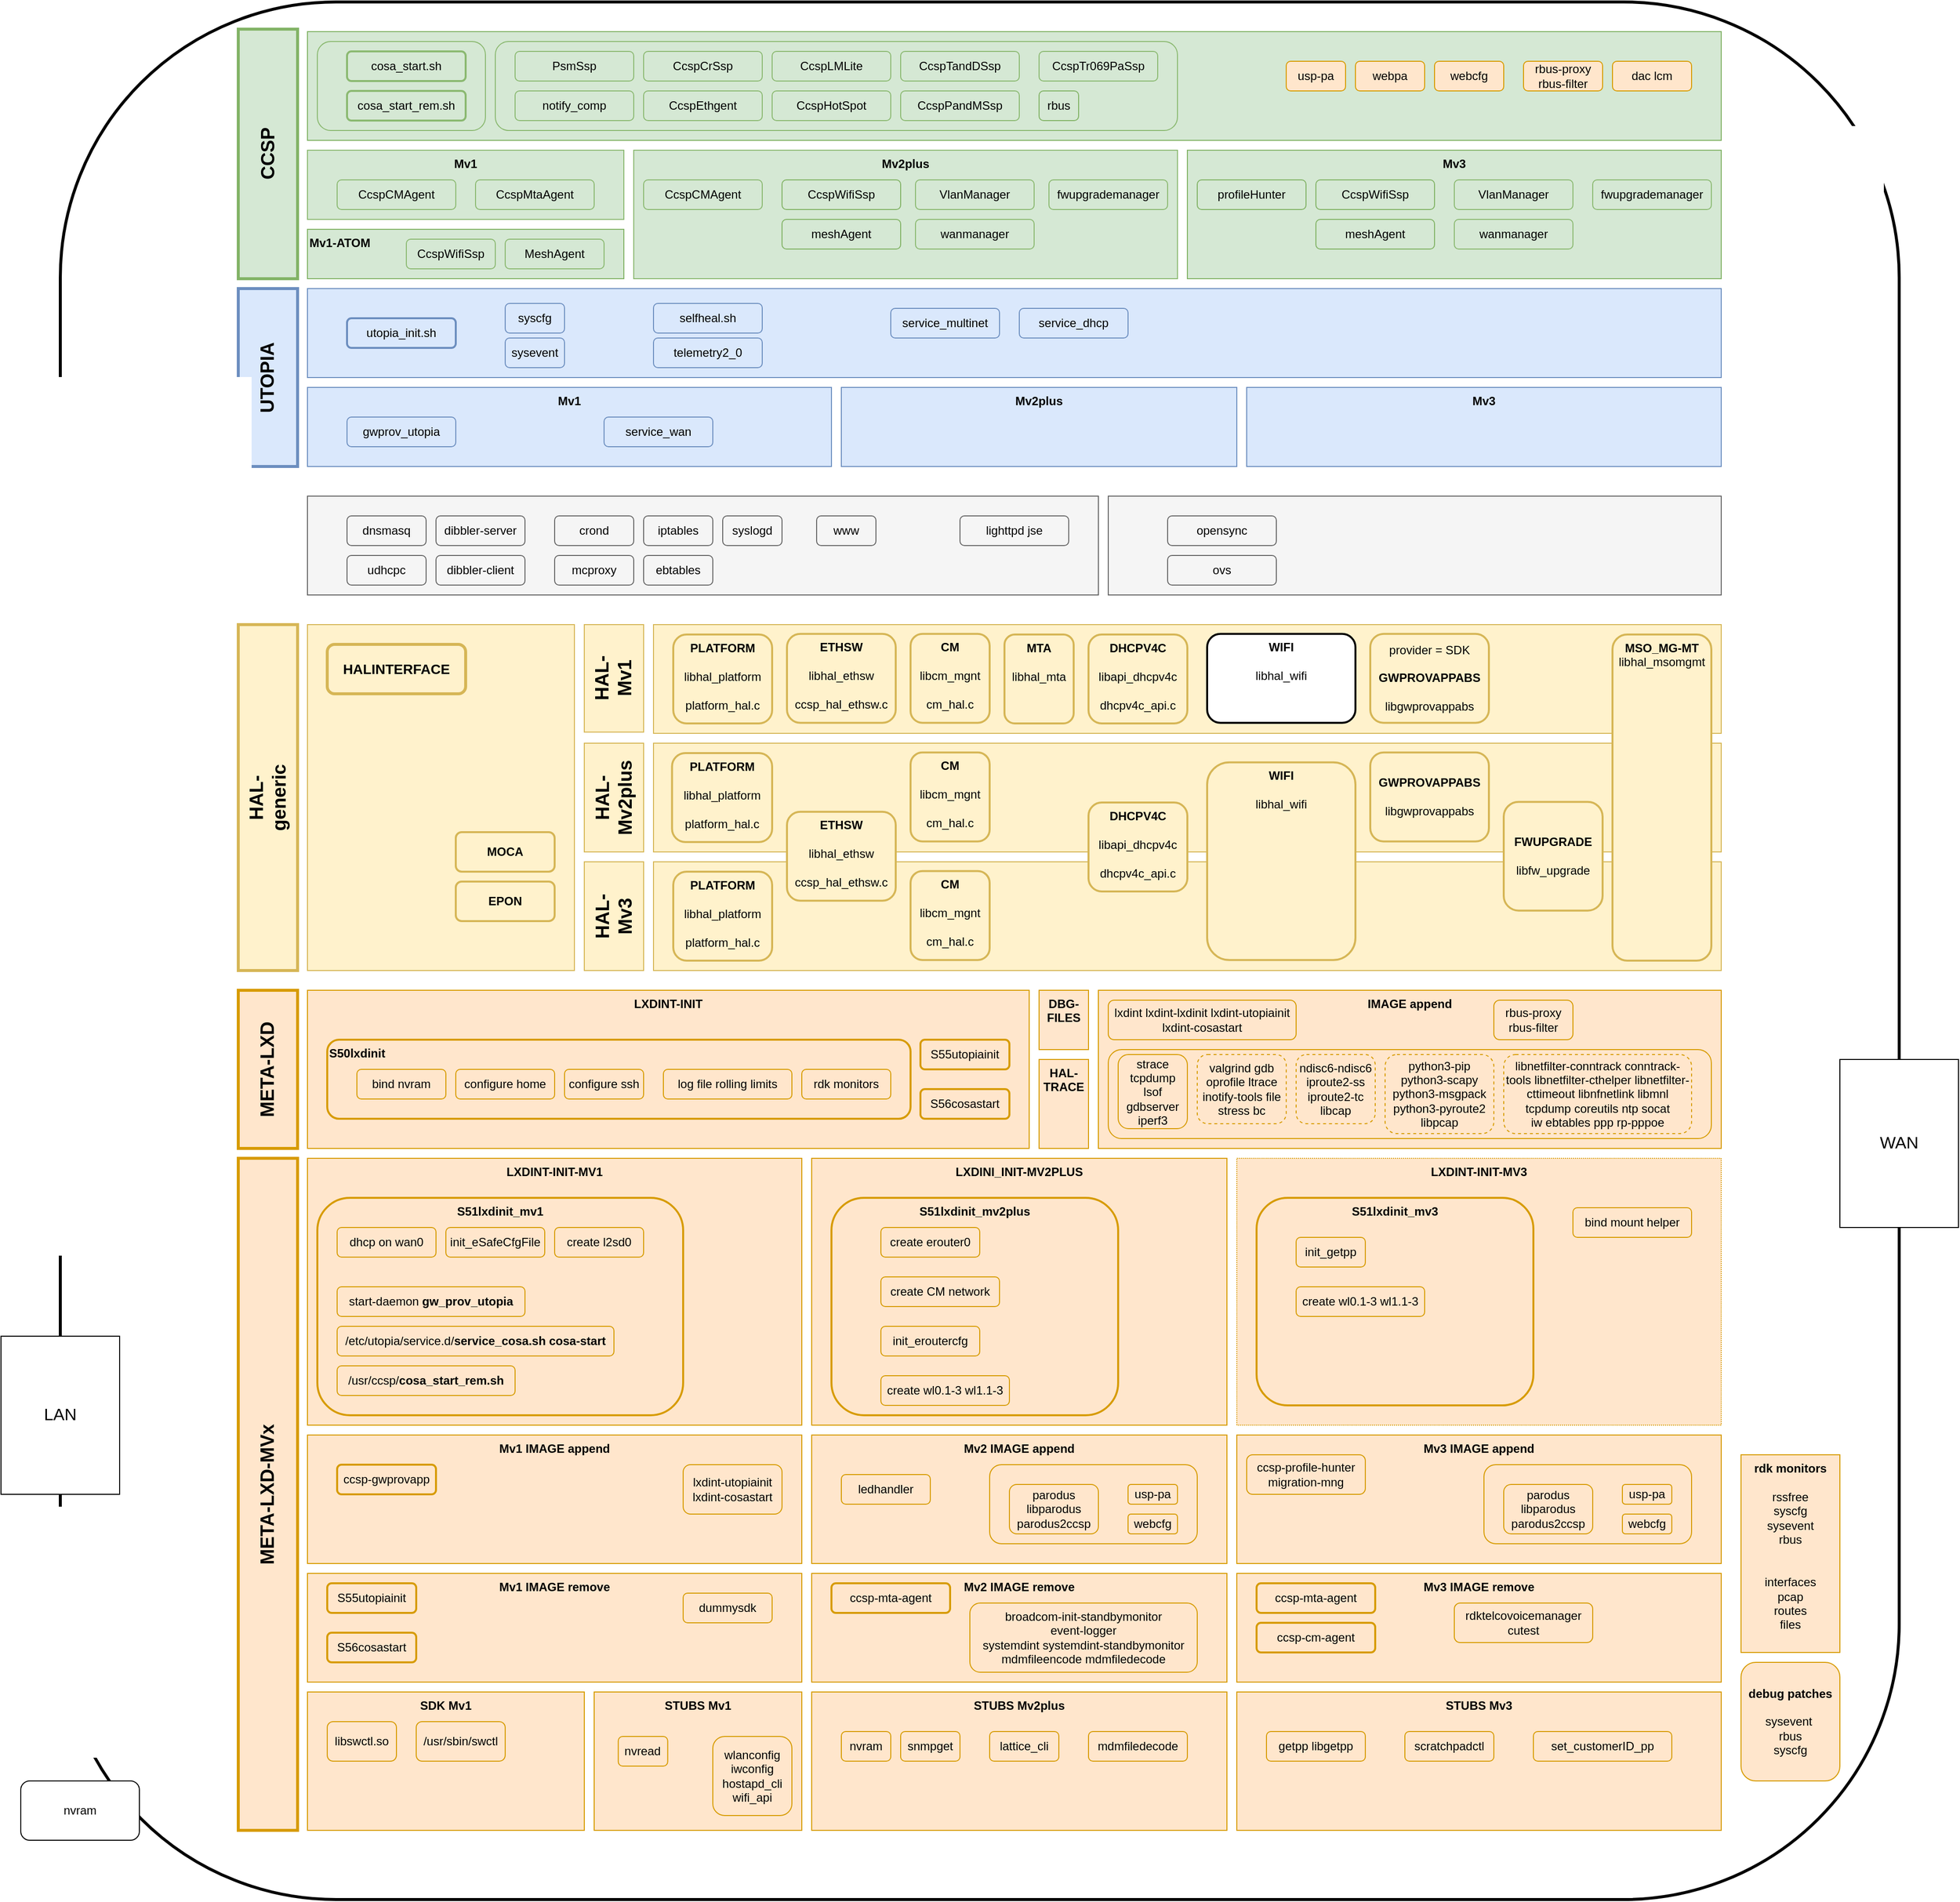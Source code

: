 <mxfile version="25.0.2">
  <diagram name="mv1" id="No3tiavd3VeYQ0ETVFXS">
    <mxGraphModel dx="1788" dy="1854" grid="1" gridSize="10" guides="1" tooltips="1" connect="0" arrows="0" fold="1" page="1" pageScale="1" pageWidth="1100" pageHeight="850" math="0" shadow="0">
      <root>
        <mxCell id="0" />
        <mxCell id="1" parent="0" />
        <mxCell id="6I6sj6lgImSwd84NHeRp-36" value="" style="rounded=1;whiteSpace=wrap;html=1;strokeWidth=3;fontColor=#000000;fillColor=default;" parent="1" vertex="1">
          <mxGeometry x="90" y="-760" width="1860" height="1920" as="geometry" />
        </mxCell>
        <mxCell id="AQ5LlWUHZtdL1F9q4RZN-73" value="" style="rounded=0;whiteSpace=wrap;html=1;verticalAlign=top;fillColor=#fff2cc;strokeColor=#d6b656;fontStyle=0;fontColor=#000000;" parent="1" vertex="1">
          <mxGeometry x="690" y="110" width="1080" height="110" as="geometry" />
        </mxCell>
        <mxCell id="AQ5LlWUHZtdL1F9q4RZN-60" value="" style="rounded=0;whiteSpace=wrap;html=1;verticalAlign=top;fillColor=#fff2cc;strokeColor=#d6b656;fontStyle=0;fontColor=#000000;" parent="1" vertex="1">
          <mxGeometry x="690" y="-10" width="1080" height="110" as="geometry" />
        </mxCell>
        <mxCell id="6I6sj6lgImSwd84NHeRp-34" value="" style="rounded=0;whiteSpace=wrap;html=1;verticalAlign=top;fillColor=#dae8fc;strokeColor=#6c8ebf;fontStyle=1;strokeWidth=1;fontColor=#000000;" parent="1" vertex="1">
          <mxGeometry x="340" y="-470" width="1430" height="90" as="geometry" />
        </mxCell>
        <mxCell id="6I6sj6lgImSwd84NHeRp-8" value="" style="rounded=0;whiteSpace=wrap;html=1;verticalAlign=top;fillColor=#d5e8d4;strokeColor=#82b366;fontStyle=1;strokeWidth=1;fontColor=#000000;" parent="1" vertex="1">
          <mxGeometry x="340" y="-730" width="1430" height="110" as="geometry" />
        </mxCell>
        <mxCell id="cAN3Adrkb7Oz3NnZHw3_-4" value="" style="rounded=1;whiteSpace=wrap;html=1;fillColor=none;strokeColor=#8bb971;fontColor=#000000;" parent="1" vertex="1">
          <mxGeometry x="530" y="-720" width="690" height="90" as="geometry" />
        </mxCell>
        <mxCell id="NseHv8oOHJ2EzqwxYGIs-5" value="Mv2 IMAGE append" style="rounded=0;whiteSpace=wrap;html=1;verticalAlign=top;fillColor=#ffe6cc;strokeColor=#d79b00;fontStyle=1;fontColor=#000000;" parent="1" vertex="1">
          <mxGeometry x="850" y="690" width="420" height="130" as="geometry" />
        </mxCell>
        <mxCell id="RQgMuBRWUg0oYU4yPysI-5" value="" style="rounded=1;whiteSpace=wrap;html=1;fillColor=none;strokeColor=#d79b00;fontColor=#000000;" parent="1" vertex="1">
          <mxGeometry x="1030" y="720" width="210" height="80" as="geometry" />
        </mxCell>
        <mxCell id="FoUPgF81jLXficwNEzEN-10" value="IMAGE append" style="rounded=0;whiteSpace=wrap;html=1;verticalAlign=top;fillColor=#ffe6cc;strokeColor=#d79b00;fontStyle=1;fontColor=#000000;" parent="1" vertex="1">
          <mxGeometry x="1140" y="240" width="630" height="160" as="geometry" />
        </mxCell>
        <mxCell id="RQgMuBRWUg0oYU4yPysI-4" value="" style="rounded=1;whiteSpace=wrap;html=1;fillColor=none;strokeColor=#d79b00;fontColor=#000000;" parent="1" vertex="1">
          <mxGeometry x="1150" y="300" width="610" height="90" as="geometry" />
        </mxCell>
        <mxCell id="AQ5LlWUHZtdL1F9q4RZN-53" value="STUBS Mv1" style="rounded=0;whiteSpace=wrap;html=1;verticalAlign=top;fillColor=#ffe6cc;strokeColor=#d79b00;fontStyle=1;fontColor=#000000;" parent="1" vertex="1">
          <mxGeometry x="630" y="950" width="210" height="140" as="geometry" />
        </mxCell>
        <mxCell id="NseHv8oOHJ2EzqwxYGIs-35" value="" style="rounded=0;whiteSpace=wrap;html=1;verticalAlign=top;fillColor=#fff2cc;strokeColor=#d6b656;fontStyle=0;fontColor=#000000;" parent="1" vertex="1">
          <mxGeometry x="690" y="-130" width="1080" height="110" as="geometry" />
        </mxCell>
        <mxCell id="6I6sj6lgImSwd84NHeRp-71" value="LXDINT-INIT-MV3" style="rounded=0;whiteSpace=wrap;html=1;verticalAlign=top;fillColor=#ffe6cc;strokeColor=#d79b00;fontStyle=1;fontColor=#000000;dashed=1;dashPattern=1 1;" parent="1" vertex="1">
          <mxGeometry x="1280" y="410" width="490" height="270" as="geometry" />
        </mxCell>
        <mxCell id="FoUPgF81jLXficwNEzEN-3" value="&lt;div&gt;&lt;b&gt;S51lxdinit_mv3&lt;/b&gt;&lt;/div&gt;" style="rounded=1;whiteSpace=wrap;html=1;fillColor=#ffe6cc;strokeColor=#d79b00;fontStyle=0;strokeWidth=2;fontColor=#000000;verticalAlign=top;" parent="1" vertex="1">
          <mxGeometry x="1300" y="450" width="280" height="210" as="geometry" />
        </mxCell>
        <mxCell id="AQ5LlWUHZtdL1F9q4RZN-33" value="LXDINI_INIT-MV2PLUS" style="rounded=0;whiteSpace=wrap;html=1;verticalAlign=top;fillColor=#ffe6cc;strokeColor=#d79b00;fontStyle=1;fontColor=#000000;" parent="1" vertex="1">
          <mxGeometry x="850" y="410" width="420" height="270" as="geometry" />
        </mxCell>
        <mxCell id="FoUPgF81jLXficwNEzEN-2" value="&lt;div&gt;&lt;b&gt;S51lxdinit_mv2plus&lt;/b&gt;&lt;/div&gt;" style="rounded=1;whiteSpace=wrap;html=1;fillColor=#ffe6cc;strokeColor=#d79b00;fontStyle=0;strokeWidth=2;fontColor=#000000;verticalAlign=top;" parent="1" vertex="1">
          <mxGeometry x="870" y="450" width="290" height="220" as="geometry" />
        </mxCell>
        <mxCell id="6I6sj6lgImSwd84NHeRp-20" value="LXDINT-INIT-MV1" style="rounded=0;whiteSpace=wrap;html=1;verticalAlign=top;fillColor=#ffe6cc;strokeColor=#d79b00;fontStyle=1;fontColor=#000000;" parent="1" vertex="1">
          <mxGeometry x="340" y="410" width="500" height="270" as="geometry" />
        </mxCell>
        <mxCell id="AQ5LlWUHZtdL1F9q4RZN-57" value="&lt;div&gt;&lt;b&gt;S51lxdinit_mv1&lt;/b&gt;&lt;/div&gt;" style="rounded=1;whiteSpace=wrap;html=1;fillColor=#ffe6cc;strokeColor=#d79b00;fontStyle=0;strokeWidth=2;fontColor=#000000;verticalAlign=top;" parent="1" vertex="1">
          <mxGeometry x="350" y="450" width="370" height="220" as="geometry" />
        </mxCell>
        <mxCell id="6I6sj6lgImSwd84NHeRp-65" value="LXDINT-INIT" style="rounded=0;whiteSpace=wrap;html=1;verticalAlign=top;fillColor=#ffe6cc;strokeColor=#d79b00;fontStyle=1;fontColor=#000000;" parent="1" vertex="1">
          <mxGeometry x="340" y="240" width="730" height="160" as="geometry" />
        </mxCell>
        <mxCell id="FoUPgF81jLXficwNEzEN-1" value="&lt;div&gt;&lt;b&gt;S50lxdinit&lt;/b&gt;&lt;/div&gt;" style="rounded=1;whiteSpace=wrap;html=1;fillColor=#ffe6cc;strokeColor=#d79b00;fontStyle=0;strokeWidth=2;fontColor=#000000;verticalAlign=top;align=left;" parent="1" vertex="1">
          <mxGeometry x="360" y="290" width="590" height="80" as="geometry" />
        </mxCell>
        <mxCell id="6I6sj6lgImSwd84NHeRp-1" value="" style="rounded=0;whiteSpace=wrap;html=1;verticalAlign=top;fillColor=#fff2cc;strokeColor=#d6b656;fontStyle=0;fontColor=#000000;" parent="1" vertex="1">
          <mxGeometry x="340" y="-130" width="270" height="350" as="geometry" />
        </mxCell>
        <mxCell id="P2RASbxnNR1XabgKeKC1-1" value="Mv1" style="rounded=0;whiteSpace=wrap;html=1;verticalAlign=top;fillColor=#dae8fc;strokeColor=#6c8ebf;fontStyle=1;strokeWidth=1;fontColor=#000000;" parent="1" vertex="1">
          <mxGeometry x="340" y="-370" width="530" height="80" as="geometry" />
        </mxCell>
        <mxCell id="P2RASbxnNR1XabgKeKC1-2" value="WAN" style="rounded=0;whiteSpace=wrap;html=1;fontSize=17;fontColor=#000000;" parent="1" vertex="1">
          <mxGeometry x="1890" y="310" width="120" height="170" as="geometry" />
        </mxCell>
        <mxCell id="P2RASbxnNR1XabgKeKC1-4" value="LAN" style="rounded=0;whiteSpace=wrap;html=1;fontSize=17;fontColor=#000000;" parent="1" vertex="1">
          <mxGeometry x="30" y="590" width="120" height="160" as="geometry" />
        </mxCell>
        <mxCell id="P2RASbxnNR1XabgKeKC1-5" value="CcspCrSsp" style="rounded=1;whiteSpace=wrap;html=1;fillColor=#d5e8d4;strokeColor=#8bb971;fontColor=#000000;" parent="1" vertex="1">
          <mxGeometry x="680" y="-710" width="120" height="30" as="geometry" />
        </mxCell>
        <mxCell id="P2RASbxnNR1XabgKeKC1-6" value="&lt;div&gt;service_wan&lt;/div&gt;" style="rounded=1;whiteSpace=wrap;html=1;verticalAlign=middle;fillColor=#dae8fc;strokeColor=#6c8ebf;fontColor=#000000;" parent="1" vertex="1">
          <mxGeometry x="640" y="-340" width="110" height="30" as="geometry" />
        </mxCell>
        <mxCell id="P2RASbxnNR1XabgKeKC1-7" value="&lt;b&gt;CM&lt;/b&gt;&lt;div&gt;&lt;b&gt;&lt;br&gt;&lt;/b&gt;&lt;div&gt;&lt;span style=&quot;background-color: initial;&quot;&gt;&lt;font style=&quot;font-size: 12px;&quot;&gt;libcm_mgnt&lt;/font&gt;&lt;/span&gt;&lt;/div&gt;&lt;/div&gt;&lt;div&gt;&lt;span style=&quot;background-color: initial;&quot;&gt;&lt;font style=&quot;font-size: 12px;&quot;&gt;&lt;br&gt;&lt;/font&gt;&lt;/span&gt;&lt;/div&gt;&lt;div&gt;&lt;span style=&quot;background-color: initial;&quot;&gt;&lt;font style=&quot;font-size: 12px;&quot;&gt;cm_hal.c&lt;/font&gt;&lt;/span&gt;&lt;/div&gt;" style="rounded=1;whiteSpace=wrap;html=1;fillColor=#fff2cc;strokeColor=#d6b656;fontColor=#000000;fontStyle=0;verticalAlign=top;strokeWidth=2;" parent="1" vertex="1">
          <mxGeometry x="950" y="-120.63" width="80" height="90" as="geometry" />
        </mxCell>
        <mxCell id="P2RASbxnNR1XabgKeKC1-8" value="&lt;b&gt;PLATFORM&lt;/b&gt;&lt;div&gt;&lt;span style=&quot;background-color: initial;&quot;&gt;&lt;br&gt;&lt;/span&gt;&lt;/div&gt;&lt;div&gt;&lt;span style=&quot;background-color: initial;&quot;&gt;libhal_platform&lt;/span&gt;&lt;/div&gt;&lt;div&gt;&lt;span style=&quot;background-color: initial;&quot;&gt;&lt;br&gt;&lt;/span&gt;&lt;/div&gt;&lt;div&gt;&lt;span style=&quot;background-color: initial;&quot;&gt;platform_hal.c&lt;/span&gt;&lt;/div&gt;" style="rounded=1;whiteSpace=wrap;html=1;fillColor=#fff2cc;strokeColor=#d6b656;fontColor=#000000;fontStyle=0;verticalAlign=top;strokeWidth=2;" parent="1" vertex="1">
          <mxGeometry x="710" y="-120" width="100" height="90" as="geometry" />
        </mxCell>
        <mxCell id="P2RASbxnNR1XabgKeKC1-9" value="&lt;b&gt;WIFI&lt;/b&gt;&lt;div&gt;&lt;br&gt;&lt;/div&gt;&lt;div&gt;libhal_wifi&lt;/div&gt;" style="rounded=1;whiteSpace=wrap;html=1;fontStyle=0;verticalAlign=top;strokeWidth=2;" parent="1" vertex="1">
          <mxGeometry x="1250" y="-120.63" width="150" height="90" as="geometry" />
        </mxCell>
        <mxCell id="6I6sj6lgImSwd84NHeRp-9" value="" style="rounded=0;whiteSpace=wrap;html=1;fillColor=#f5f5f5;strokeColor=#666666;fontColor=#000000;" parent="1" vertex="1">
          <mxGeometry x="340" y="-260" width="800" height="100" as="geometry" />
        </mxCell>
        <mxCell id="6I6sj6lgImSwd84NHeRp-10" value="&lt;div&gt;&lt;span style=&quot;background-color: initial;&quot;&gt;service_dhcp&lt;/span&gt;&lt;br&gt;&lt;/div&gt;" style="rounded=1;whiteSpace=wrap;html=1;verticalAlign=middle;fillColor=#dae8fc;strokeColor=#6c8ebf;fontColor=#000000;" parent="1" vertex="1">
          <mxGeometry x="1060" y="-450" width="110" height="30" as="geometry" />
        </mxCell>
        <mxCell id="6I6sj6lgImSwd84NHeRp-11" value="&lt;div&gt;service_multinet&lt;/div&gt;" style="rounded=1;whiteSpace=wrap;html=1;verticalAlign=middle;fillColor=#dae8fc;strokeColor=#6c8ebf;fontColor=#000000;" parent="1" vertex="1">
          <mxGeometry x="930" y="-450" width="110" height="30" as="geometry" />
        </mxCell>
        <mxCell id="6I6sj6lgImSwd84NHeRp-12" value="&lt;div&gt;&lt;span style=&quot;background-color: initial;&quot;&gt;gwprov_utopia&lt;/span&gt;&lt;br&gt;&lt;/div&gt;" style="rounded=1;whiteSpace=wrap;html=1;verticalAlign=middle;fillColor=#dae8fc;strokeColor=#6c8ebf;fontColor=#000000;" parent="1" vertex="1">
          <mxGeometry x="380" y="-340" width="110" height="30" as="geometry" />
        </mxCell>
        <mxCell id="6I6sj6lgImSwd84NHeRp-14" value="&lt;div&gt;&lt;span style=&quot;background-color: initial;&quot;&gt;udhcpc&lt;/span&gt;&lt;br&gt;&lt;/div&gt;" style="rounded=1;whiteSpace=wrap;html=1;verticalAlign=middle;fillColor=#f5f5f5;strokeColor=#666666;fontColor=#000000;" parent="1" vertex="1">
          <mxGeometry x="380" y="-200" width="80" height="30" as="geometry" />
        </mxCell>
        <mxCell id="6I6sj6lgImSwd84NHeRp-15" value="&lt;div&gt;&lt;span style=&quot;background-color: initial;&quot;&gt;dnsmasq&lt;/span&gt;&lt;br&gt;&lt;/div&gt;" style="rounded=1;whiteSpace=wrap;html=1;verticalAlign=middle;fillColor=#f5f5f5;strokeColor=#666666;fontColor=#000000;" parent="1" vertex="1">
          <mxGeometry x="380" y="-240" width="80" height="30" as="geometry" />
        </mxCell>
        <mxCell id="6I6sj6lgImSwd84NHeRp-16" value="&lt;div&gt;&lt;span style=&quot;background-color: initial;&quot;&gt;dibbler-client&lt;/span&gt;&lt;br&gt;&lt;/div&gt;" style="rounded=1;whiteSpace=wrap;html=1;verticalAlign=middle;fillColor=#f5f5f5;strokeColor=#666666;fontColor=#000000;" parent="1" vertex="1">
          <mxGeometry x="470" y="-200" width="90" height="30" as="geometry" />
        </mxCell>
        <mxCell id="6I6sj6lgImSwd84NHeRp-17" value="&lt;div&gt;&lt;span style=&quot;background-color: initial;&quot;&gt;dibbler-server&lt;/span&gt;&lt;br&gt;&lt;/div&gt;" style="rounded=1;whiteSpace=wrap;html=1;verticalAlign=middle;fillColor=#f5f5f5;strokeColor=#666666;fontColor=#000000;" parent="1" vertex="1">
          <mxGeometry x="470" y="-240" width="90" height="30" as="geometry" />
        </mxCell>
        <mxCell id="6I6sj6lgImSwd84NHeRp-18" value="&lt;div&gt;CcspPandMSsp&lt;/div&gt;" style="rounded=1;whiteSpace=wrap;html=1;fillColor=#d5e8d4;strokeColor=#8bb971;fontColor=#000000;" parent="1" vertex="1">
          <mxGeometry x="940" y="-670" width="120" height="30" as="geometry" />
        </mxCell>
        <mxCell id="6I6sj6lgImSwd84NHeRp-19" value="PsmSsp" style="rounded=1;whiteSpace=wrap;html=1;fillColor=#d5e8d4;strokeColor=#8bb971;fontColor=#000000;" parent="1" vertex="1">
          <mxGeometry x="550" y="-710" width="120" height="30" as="geometry" />
        </mxCell>
        <mxCell id="6I6sj6lgImSwd84NHeRp-21" value="init_getpp" style="rounded=1;whiteSpace=wrap;html=1;fillColor=#ffe6cc;strokeColor=#d79b00;fontColor=#000000;" parent="1" vertex="1">
          <mxGeometry x="1340" y="490" width="70" height="30" as="geometry" />
        </mxCell>
        <mxCell id="6I6sj6lgImSwd84NHeRp-22" value="init_eSafeCfgFile" style="rounded=1;whiteSpace=wrap;html=1;fillColor=#ffe6cc;strokeColor=#d79b00;fontColor=#000000;" parent="1" vertex="1">
          <mxGeometry x="480" y="480" width="100" height="30" as="geometry" />
        </mxCell>
        <mxCell id="6I6sj6lgImSwd84NHeRp-23" value="STUBS Mv3" style="rounded=0;whiteSpace=wrap;html=1;verticalAlign=top;fillColor=#ffe6cc;strokeColor=#d79b00;fontStyle=1;fontColor=#000000;" parent="1" vertex="1">
          <mxGeometry x="1280" y="950" width="490" height="140" as="geometry" />
        </mxCell>
        <mxCell id="6I6sj6lgImSwd84NHeRp-25" value="log file rolling limits" style="rounded=1;whiteSpace=wrap;html=1;fillColor=#ffe6cc;strokeColor=#d79b00;fontColor=#000000;" parent="1" vertex="1">
          <mxGeometry x="700" y="320" width="130" height="30" as="geometry" />
        </mxCell>
        <mxCell id="6I6sj6lgImSwd84NHeRp-26" value="&lt;div&gt;&lt;b&gt;debug patches&lt;br&gt;&lt;/b&gt;&lt;/div&gt;&lt;div&gt;&lt;br&gt;&lt;/div&gt;sysevent&amp;nbsp;&lt;div&gt;rbus&lt;/div&gt;&lt;div&gt;syscfg&lt;/div&gt;" style="rounded=1;whiteSpace=wrap;html=1;fillColor=#ffe6cc;strokeColor=#d79b00;fontColor=#000000;" parent="1" vertex="1">
          <mxGeometry x="1790" y="920" width="100" height="120" as="geometry" />
        </mxCell>
        <mxCell id="6I6sj6lgImSwd84NHeRp-27" value="bind nvram" style="rounded=1;whiteSpace=wrap;html=1;fillColor=#ffe6cc;strokeColor=#d79b00;fontColor=#000000;" parent="1" vertex="1">
          <mxGeometry x="390" y="320" width="90" height="30" as="geometry" />
        </mxCell>
        <mxCell id="6I6sj6lgImSwd84NHeRp-28" value="bind mount helper" style="rounded=1;whiteSpace=wrap;html=1;fillColor=#ffe6cc;strokeColor=#d79b00;fontColor=#000000;verticalAlign=middle;" parent="1" vertex="1">
          <mxGeometry x="1620" y="460" width="120" height="30" as="geometry" />
        </mxCell>
        <mxCell id="6I6sj6lgImSwd84NHeRp-30" value="Mv2plus" style="rounded=0;whiteSpace=wrap;html=1;verticalAlign=top;fillColor=#dae8fc;strokeColor=#6c8ebf;fontStyle=1;strokeWidth=1;fontColor=#000000;" parent="1" vertex="1">
          <mxGeometry x="880" y="-370" width="400" height="80" as="geometry" />
        </mxCell>
        <mxCell id="6I6sj6lgImSwd84NHeRp-31" value="Mv1" style="rounded=0;whiteSpace=wrap;html=1;verticalAlign=top;fillColor=#d5e8d4;strokeColor=#8bb971;fontStyle=1;strokeWidth=1;fontColor=#000000;" parent="1" vertex="1">
          <mxGeometry x="340" y="-610" width="320" height="70" as="geometry" />
        </mxCell>
        <mxCell id="6I6sj6lgImSwd84NHeRp-32" value="Mv2plus" style="rounded=0;whiteSpace=wrap;html=1;verticalAlign=top;fillColor=#d5e8d4;strokeColor=#8bb971;fontStyle=1;strokeWidth=1;fontColor=#000000;" parent="1" vertex="1">
          <mxGeometry x="670" y="-610" width="550" height="130" as="geometry" />
        </mxCell>
        <mxCell id="6I6sj6lgImSwd84NHeRp-33" value="Mv3" style="rounded=0;whiteSpace=wrap;html=1;verticalAlign=top;fillColor=#d5e8d4;strokeColor=#82b366;fontStyle=1;strokeWidth=1;fontColor=#000000;" parent="1" vertex="1">
          <mxGeometry x="1230" y="-610" width="540" height="130" as="geometry" />
        </mxCell>
        <mxCell id="6I6sj6lgImSwd84NHeRp-35" value="Mv3" style="rounded=0;whiteSpace=wrap;html=1;verticalAlign=top;fillColor=#dae8fc;strokeColor=#6c8ebf;fontStyle=1;strokeWidth=1;fontColor=#000000;" parent="1" vertex="1">
          <mxGeometry x="1290" y="-370" width="480" height="80" as="geometry" />
        </mxCell>
        <mxCell id="6I6sj6lgImSwd84NHeRp-37" value="nvram" style="rounded=1;whiteSpace=wrap;html=1;fontColor=#000000;" parent="1" vertex="1">
          <mxGeometry x="50" y="1040" width="120" height="60" as="geometry" />
        </mxCell>
        <mxCell id="6I6sj6lgImSwd84NHeRp-38" value="&lt;div&gt;sysevent&lt;/div&gt;" style="rounded=1;whiteSpace=wrap;html=1;verticalAlign=middle;fillColor=#dae8fc;strokeColor=#6c8ebf;fontColor=#000000;" parent="1" vertex="1">
          <mxGeometry x="540" y="-420" width="60" height="30" as="geometry" />
        </mxCell>
        <mxCell id="6I6sj6lgImSwd84NHeRp-39" value="&lt;div&gt;&lt;span style=&quot;background-color: initial;&quot;&gt;crond&lt;/span&gt;&lt;br&gt;&lt;/div&gt;" style="rounded=1;whiteSpace=wrap;html=1;verticalAlign=middle;fillColor=#f5f5f5;strokeColor=#666666;fontColor=#000000;" parent="1" vertex="1">
          <mxGeometry x="590" y="-240" width="80" height="30" as="geometry" />
        </mxCell>
        <mxCell id="6I6sj6lgImSwd84NHeRp-40" value="&lt;div&gt;rbus&lt;/div&gt;" style="rounded=1;whiteSpace=wrap;html=1;verticalAlign=middle;fillColor=#d5e8d4;strokeColor=#82b366;" parent="1" vertex="1">
          <mxGeometry x="1080" y="-670" width="40" height="30" as="geometry" />
        </mxCell>
        <mxCell id="6I6sj6lgImSwd84NHeRp-41" value="&lt;div&gt;&lt;span style=&quot;background-color: initial;&quot;&gt;syslogd&lt;/span&gt;&lt;br&gt;&lt;/div&gt;" style="rounded=1;whiteSpace=wrap;html=1;verticalAlign=middle;fillColor=#f5f5f5;strokeColor=#666666;fontColor=#000000;" parent="1" vertex="1">
          <mxGeometry x="760" y="-240" width="60" height="30" as="geometry" />
        </mxCell>
        <mxCell id="6I6sj6lgImSwd84NHeRp-42" value="VlanManager" style="rounded=1;whiteSpace=wrap;html=1;fillColor=#d5e8d4;strokeColor=#8bb971;fontColor=#000000;" parent="1" vertex="1">
          <mxGeometry x="1500" y="-580" width="120" height="30" as="geometry" />
        </mxCell>
        <mxCell id="6I6sj6lgImSwd84NHeRp-43" value="CcspWifiSsp" style="rounded=1;whiteSpace=wrap;html=1;fillColor=#d5e8d4;strokeColor=#82b366;" parent="1" vertex="1">
          <mxGeometry x="1360" y="-580" width="120" height="30" as="geometry" />
        </mxCell>
        <mxCell id="6I6sj6lgImSwd84NHeRp-45" value="wanmanager" style="rounded=1;whiteSpace=wrap;html=1;fillColor=#d5e8d4;strokeColor=#8bb971;fontColor=#000000;" parent="1" vertex="1">
          <mxGeometry x="1500" y="-540" width="120" height="30" as="geometry" />
        </mxCell>
        <mxCell id="6I6sj6lgImSwd84NHeRp-47" value="fwupgrademanager" style="rounded=1;whiteSpace=wrap;html=1;fillColor=#d5e8d4;strokeColor=#8bb971;fontColor=#000000;" parent="1" vertex="1">
          <mxGeometry x="1640" y="-580" width="120" height="30" as="geometry" />
        </mxCell>
        <mxCell id="6I6sj6lgImSwd84NHeRp-50" value="CcspTr069PaSsp" style="rounded=1;whiteSpace=wrap;html=1;fillColor=#d5e8d4;strokeColor=#8bb971;fontColor=#000000;" parent="1" vertex="1">
          <mxGeometry x="1080" y="-710" width="120" height="30" as="geometry" />
        </mxCell>
        <mxCell id="6I6sj6lgImSwd84NHeRp-52" value="&lt;div&gt;&lt;span style=&quot;background-color: initial;&quot;&gt;mcproxy&lt;/span&gt;&lt;br&gt;&lt;/div&gt;" style="rounded=1;whiteSpace=wrap;html=1;verticalAlign=middle;fillColor=#f5f5f5;strokeColor=#666666;fontColor=#000000;" parent="1" vertex="1">
          <mxGeometry x="590" y="-200" width="80" height="30" as="geometry" />
        </mxCell>
        <mxCell id="6I6sj6lgImSwd84NHeRp-53" value="&lt;div&gt;&lt;span style=&quot;background-color: initial;&quot;&gt;iptables&lt;/span&gt;&lt;br&gt;&lt;/div&gt;" style="rounded=1;whiteSpace=wrap;html=1;verticalAlign=middle;fillColor=#f5f5f5;strokeColor=#666666;fontColor=#000000;" parent="1" vertex="1">
          <mxGeometry x="680" y="-240" width="70" height="30" as="geometry" />
        </mxCell>
        <mxCell id="6I6sj6lgImSwd84NHeRp-54" value="&lt;div&gt;&lt;span style=&quot;background-color: initial;&quot;&gt;lighttpd jse&lt;/span&gt;&lt;br&gt;&lt;/div&gt;" style="rounded=1;whiteSpace=wrap;html=1;verticalAlign=middle;fillColor=#f5f5f5;strokeColor=#666666;fontColor=#000000;" parent="1" vertex="1">
          <mxGeometry x="1000" y="-240" width="110" height="30" as="geometry" />
        </mxCell>
        <mxCell id="6I6sj6lgImSwd84NHeRp-56" value="&lt;div&gt;selfheal.sh&lt;/div&gt;" style="rounded=1;whiteSpace=wrap;html=1;verticalAlign=middle;fillColor=#dae8fc;strokeColor=#6c8ebf;fontColor=#000000;" parent="1" vertex="1">
          <mxGeometry x="690" y="-455" width="110" height="30" as="geometry" />
        </mxCell>
        <mxCell id="6I6sj6lgImSwd84NHeRp-57" value="&lt;div&gt;telemetry2_0&lt;/div&gt;" style="rounded=1;whiteSpace=wrap;html=1;verticalAlign=middle;fillColor=#dae8fc;strokeColor=#6c8ebf;fontColor=#000000;" parent="1" vertex="1">
          <mxGeometry x="690" y="-420" width="110" height="30" as="geometry" />
        </mxCell>
        <mxCell id="6I6sj6lgImSwd84NHeRp-58" value="" style="rounded=0;whiteSpace=wrap;html=1;fillColor=#f5f5f5;strokeColor=#666666;fontColor=#000000;" parent="1" vertex="1">
          <mxGeometry x="1150" y="-260" width="620" height="100" as="geometry" />
        </mxCell>
        <mxCell id="6I6sj6lgImSwd84NHeRp-59" value="profileHunter" style="rounded=1;whiteSpace=wrap;html=1;fillColor=#d5e8d4;strokeColor=#82b366;" parent="1" vertex="1">
          <mxGeometry x="1240" y="-580" width="110" height="30" as="geometry" />
        </mxCell>
        <mxCell id="6I6sj6lgImSwd84NHeRp-60" value="set_customerID_pp" style="rounded=1;whiteSpace=wrap;html=1;fillColor=#ffe6cc;strokeColor=#d79b00;fontColor=#000000;" parent="1" vertex="1">
          <mxGeometry x="1580" y="990" width="140" height="30" as="geometry" />
        </mxCell>
        <mxCell id="6I6sj6lgImSwd84NHeRp-62" value="&lt;div&gt;opensync&lt;/div&gt;" style="rounded=1;whiteSpace=wrap;html=1;verticalAlign=middle;fillColor=#f5f5f5;strokeColor=#666666;fontColor=#000000;" parent="1" vertex="1">
          <mxGeometry x="1210" y="-240" width="110" height="30" as="geometry" />
        </mxCell>
        <mxCell id="6I6sj6lgImSwd84NHeRp-64" value="wlanconfig&lt;div&gt;iwconfig&lt;/div&gt;&lt;div&gt;hostapd_cli&lt;/div&gt;&lt;div&gt;wifi_api&lt;/div&gt;" style="rounded=1;whiteSpace=wrap;html=1;fillColor=#ffe6cc;strokeColor=#d79b00;fontColor=#000000;" parent="1" vertex="1">
          <mxGeometry x="750" y="995" width="80" height="80" as="geometry" />
        </mxCell>
        <mxCell id="6I6sj6lgImSwd84NHeRp-66" value="STUBS Mv2plus" style="rounded=0;whiteSpace=wrap;html=1;verticalAlign=top;fillColor=#ffe6cc;strokeColor=#d79b00;fontStyle=1;fontColor=#000000;" parent="1" vertex="1">
          <mxGeometry x="850" y="950" width="420" height="140" as="geometry" />
        </mxCell>
        <mxCell id="6I6sj6lgImSwd84NHeRp-67" value="&lt;div&gt;mdmfiledecode&lt;/div&gt;" style="rounded=1;whiteSpace=wrap;html=1;fillColor=#ffe6cc;strokeColor=#d79b00;fontColor=#000000;" parent="1" vertex="1">
          <mxGeometry x="1130" y="990" width="100" height="30" as="geometry" />
        </mxCell>
        <mxCell id="6I6sj6lgImSwd84NHeRp-68" value="&lt;div&gt;&lt;span style=&quot;background-color: initial;&quot;&gt;utopia_init.sh&lt;/span&gt;&lt;br&gt;&lt;/div&gt;" style="rounded=1;whiteSpace=wrap;html=1;verticalAlign=middle;fillColor=#dae8fc;strokeColor=#6c8ebf;fontColor=#000000;strokeWidth=2;" parent="1" vertex="1">
          <mxGeometry x="380" y="-440" width="110" height="30" as="geometry" />
        </mxCell>
        <mxCell id="6I6sj6lgImSwd84NHeRp-72" value="configure ssh" style="rounded=1;whiteSpace=wrap;html=1;fillColor=#ffe6cc;strokeColor=#d79b00;fontColor=#000000;" parent="1" vertex="1">
          <mxGeometry x="600" y="320" width="80" height="30" as="geometry" />
        </mxCell>
        <mxCell id="6I6sj6lgImSwd84NHeRp-74" value="Mv1-ATOM" style="rounded=0;whiteSpace=wrap;html=1;verticalAlign=top;fillColor=#d5e8d4;strokeColor=#82b366;fontStyle=1;strokeWidth=1;align=left;" parent="1" vertex="1">
          <mxGeometry x="340" y="-530" width="320" height="50" as="geometry" />
        </mxCell>
        <mxCell id="AQ5LlWUHZtdL1F9q4RZN-1" value="&lt;b&gt;DHCPV4C&lt;/b&gt;&lt;div&gt;&lt;b&gt;&lt;br&gt;&lt;/b&gt;&lt;div&gt;&lt;font style=&quot;font-size: 12px;&quot;&gt;&lt;span style=&quot;background-color: initial;&quot;&gt;libapi_dhcpv4c&lt;/span&gt;&lt;br&gt;&lt;/font&gt;&lt;/div&gt;&lt;div&gt;&lt;span style=&quot;background-color: initial;&quot;&gt;&lt;font style=&quot;font-size: 12px;&quot;&gt;&lt;br&gt;&lt;/font&gt;&lt;/span&gt;&lt;/div&gt;&lt;div&gt;&lt;span style=&quot;background-color: initial;&quot;&gt;&lt;font style=&quot;font-size: 12px;&quot;&gt;dhcpv4c_api.c&lt;/font&gt;&lt;br&gt;&lt;/span&gt;&lt;/div&gt;&lt;/div&gt;" style="rounded=1;whiteSpace=wrap;html=1;fillColor=#fff2cc;strokeColor=#d6b656;fontColor=#000000;fontStyle=0;verticalAlign=top;strokeWidth=2;" parent="1" vertex="1">
          <mxGeometry x="1130" y="-120" width="100" height="90" as="geometry" />
        </mxCell>
        <mxCell id="AQ5LlWUHZtdL1F9q4RZN-2" value="&lt;b&gt;ETHSW&lt;/b&gt;&lt;div&gt;&lt;b&gt;&lt;br&gt;&lt;/b&gt;&lt;div style=&quot;&quot;&gt;&lt;div style=&quot;&quot;&gt;&lt;font style=&quot;font-size: 12px;&quot;&gt;&lt;span style=&quot;background-color: initial;&quot;&gt;libhal_ethsw&lt;/span&gt;&lt;br&gt;&lt;/font&gt;&lt;/div&gt;&lt;/div&gt;&lt;div style=&quot;&quot;&gt;&lt;span style=&quot;background-color: initial;&quot;&gt;&lt;font style=&quot;font-size: 12px;&quot;&gt;&lt;br&gt;&lt;/font&gt;&lt;/span&gt;&lt;/div&gt;&lt;div style=&quot;&quot;&gt;&lt;span style=&quot;background-color: initial;&quot;&gt;&lt;font style=&quot;font-size: 12px;&quot;&gt;ccsp_hal_ethsw.c&lt;/font&gt;&lt;/span&gt;&lt;/div&gt;&lt;/div&gt;" style="rounded=1;whiteSpace=wrap;html=1;fillColor=#fff2cc;strokeColor=#d6b656;fontColor=#000000;fontStyle=0;verticalAlign=top;strokeWidth=2;" parent="1" vertex="1">
          <mxGeometry x="825" y="-120.63" width="110" height="90" as="geometry" />
        </mxCell>
        <mxCell id="AQ5LlWUHZtdL1F9q4RZN-4" value="&lt;b&gt;MSO_MG-MT&lt;/b&gt;&lt;div&gt;&lt;span style=&quot;background-color: initial;&quot;&gt;&lt;font style=&quot;font-size: 12px;&quot;&gt;libhal_msomgmt&lt;/font&gt;&lt;/span&gt;&lt;br&gt;&lt;/div&gt;" style="rounded=1;whiteSpace=wrap;html=1;fillColor=#fff2cc;strokeColor=#d6b656;fontColor=#000000;fontStyle=0;verticalAlign=top;strokeWidth=2;" parent="1" vertex="1">
          <mxGeometry x="1660" y="-120" width="100" height="330" as="geometry" />
        </mxCell>
        <mxCell id="AQ5LlWUHZtdL1F9q4RZN-5" value="HALINTERFACE" style="rounded=1;whiteSpace=wrap;html=1;fillColor=#fff2cc;strokeColor=#d6b656;strokeWidth=3;fontColor=#000000;fontStyle=1;fontSize=14;" parent="1" vertex="1">
          <mxGeometry x="360" y="-110" width="140" height="50" as="geometry" />
        </mxCell>
        <mxCell id="AQ5LlWUHZtdL1F9q4RZN-7" value="GWPROVAPPABS&lt;div&gt;&lt;span style=&quot;font-weight: normal;&quot;&gt;&lt;br&gt;&lt;/span&gt;&lt;/div&gt;&lt;div&gt;&lt;span style=&quot;font-weight: normal;&quot;&gt;libgwprovappabs&lt;/span&gt;&lt;/div&gt;" style="rounded=1;whiteSpace=wrap;html=1;fillColor=#fff2cc;strokeColor=#d6b656;fontColor=#000000;strokeWidth=2;fontStyle=1" parent="1" vertex="1">
          <mxGeometry x="1415" y="-0.63" width="120" height="90" as="geometry" />
        </mxCell>
        <mxCell id="AQ5LlWUHZtdL1F9q4RZN-9" value="FWUPGRADE&lt;div&gt;&lt;span style=&quot;font-weight: normal;&quot;&gt;&lt;br&gt;&lt;/span&gt;&lt;/div&gt;&lt;div&gt;&lt;span style=&quot;font-weight: normal;&quot;&gt;libfw_upgrade&lt;/span&gt;&lt;/div&gt;" style="rounded=1;whiteSpace=wrap;html=1;fillColor=#fff2cc;strokeColor=#d6b656;fontColor=#000000;fontStyle=1;strokeWidth=2;" parent="1" vertex="1">
          <mxGeometry x="1550" y="49.37" width="100" height="110" as="geometry" />
        </mxCell>
        <mxCell id="AQ5LlWUHZtdL1F9q4RZN-10" value="MOCA" style="rounded=1;whiteSpace=wrap;html=1;fillColor=#fff2cc;strokeColor=#d6b656;fontColor=#000000;fontStyle=1;strokeWidth=2;" parent="1" vertex="1">
          <mxGeometry x="490" y="80" width="100" height="40" as="geometry" />
        </mxCell>
        <mxCell id="AQ5LlWUHZtdL1F9q4RZN-11" value="VlanManager" style="rounded=1;whiteSpace=wrap;html=1;fillColor=#d5e8d4;strokeColor=#8bb971;fontColor=#000000;" parent="1" vertex="1">
          <mxGeometry x="955" y="-580" width="120" height="30" as="geometry" />
        </mxCell>
        <mxCell id="AQ5LlWUHZtdL1F9q4RZN-12" value="CcspWifiSsp" style="rounded=1;whiteSpace=wrap;html=1;fillColor=#d5e8d4;strokeColor=#82b366;" parent="1" vertex="1">
          <mxGeometry x="820" y="-580" width="120" height="30" as="geometry" />
        </mxCell>
        <mxCell id="AQ5LlWUHZtdL1F9q4RZN-14" value="wanmanager" style="rounded=1;whiteSpace=wrap;html=1;fillColor=#d5e8d4;strokeColor=#8bb971;fontColor=#000000;" parent="1" vertex="1">
          <mxGeometry x="955" y="-540" width="120" height="30" as="geometry" />
        </mxCell>
        <mxCell id="AQ5LlWUHZtdL1F9q4RZN-16" value="fwupgrademanager" style="rounded=1;whiteSpace=wrap;html=1;fillColor=#d5e8d4;strokeColor=#8bb971;fontColor=#000000;" parent="1" vertex="1">
          <mxGeometry x="1090" y="-580" width="120" height="30" as="geometry" />
        </mxCell>
        <mxCell id="AQ5LlWUHZtdL1F9q4RZN-19" value="notify_comp" style="rounded=1;whiteSpace=wrap;html=1;fillColor=#d5e8d4;strokeColor=#8bb971;fontColor=#000000;" parent="1" vertex="1">
          <mxGeometry x="550" y="-670" width="120" height="30" as="geometry" />
        </mxCell>
        <mxCell id="AQ5LlWUHZtdL1F9q4RZN-20" value="CcspCMAgent" style="rounded=1;whiteSpace=wrap;html=1;fillColor=#d5e8d4;strokeColor=#8bb971;fontColor=#000000;" parent="1" vertex="1">
          <mxGeometry x="370" y="-580" width="120" height="30" as="geometry" />
        </mxCell>
        <mxCell id="AQ5LlWUHZtdL1F9q4RZN-21" value="CcspMtaAgent" style="rounded=1;whiteSpace=wrap;html=1;fillColor=#d5e8d4;strokeColor=#8bb971;fontColor=#000000;" parent="1" vertex="1">
          <mxGeometry x="510" y="-580" width="120" height="30" as="geometry" />
        </mxCell>
        <mxCell id="AQ5LlWUHZtdL1F9q4RZN-22" value="CcspEthgent" style="rounded=1;whiteSpace=wrap;html=1;fillColor=#d5e8d4;strokeColor=#8bb971;fontColor=#000000;" parent="1" vertex="1">
          <mxGeometry x="680" y="-670" width="120" height="30" as="geometry" />
        </mxCell>
        <mxCell id="AQ5LlWUHZtdL1F9q4RZN-23" value="CcspLMLite" style="rounded=1;whiteSpace=wrap;html=1;fillColor=#d5e8d4;strokeColor=#8bb971;fontColor=#000000;" parent="1" vertex="1">
          <mxGeometry x="810" y="-710" width="120" height="30" as="geometry" />
        </mxCell>
        <mxCell id="AQ5LlWUHZtdL1F9q4RZN-24" value="CcspTandDSsp" style="rounded=1;whiteSpace=wrap;html=1;fillColor=#d5e8d4;strokeColor=#8bb971;fontColor=#000000;" parent="1" vertex="1">
          <mxGeometry x="940" y="-710" width="120" height="30" as="geometry" />
        </mxCell>
        <mxCell id="AQ5LlWUHZtdL1F9q4RZN-27" value="CCSP" style="rounded=0;whiteSpace=wrap;html=1;fillColor=#d5e8d4;strokeColor=#82b366;fontSize=19;rotation=-90;fontColor=#000000;strokeWidth=3;fontStyle=1" parent="1" vertex="1">
          <mxGeometry x="173.75" y="-636.25" width="252.5" height="60" as="geometry" />
        </mxCell>
        <mxCell id="AQ5LlWUHZtdL1F9q4RZN-28" value="UTOPIA" style="rounded=0;whiteSpace=wrap;html=1;fillColor=#dae8fc;strokeColor=#6c8ebf;fontSize=19;rotation=-90;fontColor=#000000;strokeWidth=3;fontStyle=1" parent="1" vertex="1">
          <mxGeometry x="210" y="-410" width="180" height="60" as="geometry" />
        </mxCell>
        <mxCell id="AQ5LlWUHZtdL1F9q4RZN-29" value="HAL-&lt;div&gt;generic&lt;/div&gt;" style="rounded=0;whiteSpace=wrap;html=1;fillColor=#fff2cc;strokeColor=#d6b656;fontSize=19;rotation=-90;fontColor=#000000;fontStyle=1;strokeWidth=3;" parent="1" vertex="1">
          <mxGeometry x="125" y="15" width="350" height="60" as="geometry" />
        </mxCell>
        <mxCell id="AQ5LlWUHZtdL1F9q4RZN-30" value="META-LXD-MVx" style="rounded=0;whiteSpace=wrap;html=1;fillColor=#ffe6cc;strokeColor=#d79b00;fontSize=19;rotation=-90;fontColor=#000000;strokeWidth=3;fontStyle=1" parent="1" vertex="1">
          <mxGeometry x="-40" y="720" width="680" height="60" as="geometry" />
        </mxCell>
        <mxCell id="AQ5LlWUHZtdL1F9q4RZN-31" value="CcspWifiSsp" style="rounded=1;whiteSpace=wrap;html=1;fillColor=#d5e8d4;strokeColor=#8bb971;fontColor=#000000;" parent="1" vertex="1">
          <mxGeometry x="440" y="-520" width="90" height="30" as="geometry" />
        </mxCell>
        <mxCell id="AQ5LlWUHZtdL1F9q4RZN-32" value="&lt;div&gt;ovs&lt;/div&gt;" style="rounded=1;whiteSpace=wrap;html=1;verticalAlign=middle;fillColor=#f5f5f5;strokeColor=#666666;fontColor=#000000;" parent="1" vertex="1">
          <mxGeometry x="1210" y="-200" width="110" height="30" as="geometry" />
        </mxCell>
        <mxCell id="AQ5LlWUHZtdL1F9q4RZN-35" value="create erouter0" style="rounded=1;whiteSpace=wrap;html=1;fillColor=#ffe6cc;strokeColor=#d79b00;fontColor=#000000;" parent="1" vertex="1">
          <mxGeometry x="920" y="480" width="100" height="30" as="geometry" />
        </mxCell>
        <mxCell id="AQ5LlWUHZtdL1F9q4RZN-37" value="Mv1 IMAGE remove" style="rounded=0;whiteSpace=wrap;html=1;verticalAlign=top;fillColor=#ffe6cc;strokeColor=#d79b00;fontStyle=1;fontColor=#000000;" parent="1" vertex="1">
          <mxGeometry x="340" y="830" width="500" height="110" as="geometry" />
        </mxCell>
        <mxCell id="AQ5LlWUHZtdL1F9q4RZN-38" value="rdk monitors&lt;div&gt;&lt;span style=&quot;font-weight: normal;&quot;&gt;&lt;br&gt;&lt;/span&gt;&lt;/div&gt;&lt;div&gt;&lt;span style=&quot;font-weight: normal;&quot;&gt;rssfree&lt;/span&gt;&lt;/div&gt;&lt;div&gt;&lt;span style=&quot;font-weight: normal;&quot;&gt;syscfg&lt;/span&gt;&lt;/div&gt;&lt;div&gt;&lt;span style=&quot;font-weight: normal;&quot;&gt;sysevent&lt;/span&gt;&lt;/div&gt;&lt;div&gt;&lt;span style=&quot;font-weight: normal;&quot;&gt;rbus&lt;/span&gt;&lt;/div&gt;&lt;div&gt;&lt;span style=&quot;font-weight: normal;&quot;&gt;&lt;br&gt;&lt;/span&gt;&lt;/div&gt;&lt;div&gt;&lt;span style=&quot;font-weight: normal;&quot;&gt;&lt;br&gt;&lt;/span&gt;&lt;/div&gt;&lt;div&gt;&lt;span style=&quot;font-weight: normal;&quot;&gt;interfaces&lt;/span&gt;&lt;/div&gt;&lt;div&gt;&lt;span style=&quot;font-weight: normal;&quot;&gt;pcap&lt;/span&gt;&lt;/div&gt;&lt;div&gt;&lt;span style=&quot;font-weight: normal;&quot;&gt;routes&lt;/span&gt;&lt;/div&gt;&lt;div&gt;&lt;span style=&quot;font-weight: normal;&quot;&gt;files&lt;/span&gt;&lt;/div&gt;" style="rounded=0;whiteSpace=wrap;html=1;verticalAlign=top;fillColor=#ffe6cc;strokeColor=#d79b00;fontStyle=1;fontColor=#000000;" parent="1" vertex="1">
          <mxGeometry x="1790" y="710" width="100" height="200" as="geometry" />
        </mxCell>
        <mxCell id="AQ5LlWUHZtdL1F9q4RZN-39" value="webpa" style="rounded=1;whiteSpace=wrap;html=1;fillColor=#ffe6cc;strokeColor=#d79b00;fontColor=#000000;" parent="1" vertex="1">
          <mxGeometry x="1400" y="-700" width="70" height="30" as="geometry" />
        </mxCell>
        <mxCell id="AQ5LlWUHZtdL1F9q4RZN-40" value="usp-pa" style="rounded=1;whiteSpace=wrap;html=1;fillColor=#ffe6cc;strokeColor=#d79b00;fontColor=#000000;" parent="1" vertex="1">
          <mxGeometry x="1330" y="-700" width="60" height="30" as="geometry" />
        </mxCell>
        <mxCell id="AQ5LlWUHZtdL1F9q4RZN-41" value="rbus-proxy&lt;div&gt;rbus-filter&lt;/div&gt;" style="rounded=1;whiteSpace=wrap;html=1;fillColor=#ffe6cc;strokeColor=#d79b00;fontColor=#000000;" parent="1" vertex="1">
          <mxGeometry x="1570" y="-700" width="80" height="30" as="geometry" />
        </mxCell>
        <mxCell id="AQ5LlWUHZtdL1F9q4RZN-42" value="dac lcm" style="rounded=1;whiteSpace=wrap;html=1;fillColor=#ffe6cc;strokeColor=#d79b00;fontColor=#000000;" parent="1" vertex="1">
          <mxGeometry x="1660" y="-700" width="80" height="30" as="geometry" />
        </mxCell>
        <mxCell id="AQ5LlWUHZtdL1F9q4RZN-43" value="&lt;div&gt;&lt;span style=&quot;background-color: initial;&quot;&gt;ebtables&lt;/span&gt;&lt;br&gt;&lt;/div&gt;" style="rounded=1;whiteSpace=wrap;html=1;verticalAlign=middle;fillColor=#f5f5f5;strokeColor=#666666;fontColor=#000000;" parent="1" vertex="1">
          <mxGeometry x="680" y="-200" width="70" height="30" as="geometry" />
        </mxCell>
        <mxCell id="AQ5LlWUHZtdL1F9q4RZN-44" value="&lt;div&gt;syscfg&lt;/div&gt;" style="rounded=1;whiteSpace=wrap;html=1;verticalAlign=middle;fillColor=#dae8fc;strokeColor=#6c8ebf;fontColor=#000000;" parent="1" vertex="1">
          <mxGeometry x="540" y="-455" width="60" height="30" as="geometry" />
        </mxCell>
        <mxCell id="AQ5LlWUHZtdL1F9q4RZN-45" value="MeshAgent" style="rounded=1;whiteSpace=wrap;html=1;fillColor=#d5e8d4;strokeColor=#8bb971;fontColor=#000000;" parent="1" vertex="1">
          <mxGeometry x="540" y="-520" width="100" height="30" as="geometry" />
        </mxCell>
        <mxCell id="AQ5LlWUHZtdL1F9q4RZN-61" value="HAL-&lt;div&gt;Mv2plus&lt;/div&gt;" style="rounded=0;whiteSpace=wrap;html=1;fillColor=#fff2cc;strokeColor=#d6b656;fontSize=19;rotation=-90;fontColor=#000000;fontStyle=1" parent="1" vertex="1">
          <mxGeometry x="595" y="15" width="110" height="60" as="geometry" />
        </mxCell>
        <mxCell id="AQ5LlWUHZtdL1F9q4RZN-74" value="HAL-&lt;div&gt;Mv3&lt;/div&gt;" style="rounded=0;whiteSpace=wrap;html=1;fillColor=#fff2cc;strokeColor=#d6b656;fontSize=19;rotation=-90;fontColor=#000000;fontStyle=1" parent="1" vertex="1">
          <mxGeometry x="595" y="135" width="110" height="60" as="geometry" />
        </mxCell>
        <mxCell id="FoUPgF81jLXficwNEzEN-4" value="&lt;div&gt;&lt;span style=&quot;background-color: initial;&quot;&gt;S55utopiainit&lt;/span&gt;&lt;/div&gt;" style="rounded=1;whiteSpace=wrap;html=1;fillColor=#ffe6cc;strokeColor=#d79b00;fontStyle=0;strokeWidth=2;fontColor=#000000;" parent="1" vertex="1">
          <mxGeometry x="960" y="290" width="90" height="30" as="geometry" />
        </mxCell>
        <mxCell id="FoUPgF81jLXficwNEzEN-5" value="&lt;div&gt;&lt;span style=&quot;background-color: initial;&quot;&gt;S56cosastart&lt;/span&gt;&lt;br&gt;&lt;/div&gt;" style="rounded=1;whiteSpace=wrap;html=1;fillColor=#ffe6cc;strokeColor=#d79b00;fontStyle=0;strokeWidth=2;fontColor=#000000;" parent="1" vertex="1">
          <mxGeometry x="960" y="340" width="90" height="30" as="geometry" />
        </mxCell>
        <mxCell id="FoUPgF81jLXficwNEzEN-6" value="init_eroutercfg" style="rounded=1;whiteSpace=wrap;html=1;fillColor=#ffe6cc;strokeColor=#d79b00;fontColor=#000000;" parent="1" vertex="1">
          <mxGeometry x="920" y="580" width="100" height="30" as="geometry" />
        </mxCell>
        <mxCell id="FoUPgF81jLXficwNEzEN-8" value="configure home" style="rounded=1;whiteSpace=wrap;html=1;fillColor=#ffe6cc;strokeColor=#d79b00;fontColor=#000000;" parent="1" vertex="1">
          <mxGeometry x="490" y="320" width="100" height="30" as="geometry" />
        </mxCell>
        <mxCell id="FoUPgF81jLXficwNEzEN-9" value="create l2sd0" style="rounded=1;whiteSpace=wrap;html=1;fillColor=#ffe6cc;strokeColor=#d79b00;fontColor=#000000;" parent="1" vertex="1">
          <mxGeometry x="590" y="480" width="90" height="30" as="geometry" />
        </mxCell>
        <mxCell id="AQ5LlWUHZtdL1F9q4RZN-47" value="&lt;div style=&quot;font-weight: 700;&quot;&gt;&lt;span style=&quot;font-weight: normal;&quot;&gt;valgrind&amp;nbsp;&lt;/span&gt;&lt;span style=&quot;background-color: initial; font-weight: normal;&quot;&gt;gdb&lt;/span&gt;&lt;/div&gt;&lt;div style=&quot;font-weight: 700;&quot;&gt;&lt;span style=&quot;font-weight: normal; background-color: initial;&quot;&gt;oprofile&amp;nbsp;&lt;/span&gt;&lt;span style=&quot;font-weight: normal; background-color: initial;&quot;&gt;ltrace&lt;/span&gt;&lt;/div&gt;&lt;div style=&quot;font-weight: 700;&quot;&gt;&lt;span style=&quot;font-weight: normal;&quot;&gt;inotify-tools&amp;nbsp;&lt;/span&gt;&lt;span style=&quot;font-weight: normal; background-color: initial;&quot;&gt;file&lt;/span&gt;&lt;/div&gt;&lt;div style=&quot;font-weight: 700;&quot;&gt;&lt;span style=&quot;font-weight: normal; background-color: initial;&quot;&gt;stress bc&lt;/span&gt;&lt;/div&gt;" style="rounded=1;whiteSpace=wrap;html=1;fillColor=#ffe6cc;strokeColor=#d79b00;fontColor=#000000;dashed=1;" parent="1" vertex="1">
          <mxGeometry x="1240" y="305" width="90" height="70" as="geometry" />
        </mxCell>
        <mxCell id="AQ5LlWUHZtdL1F9q4RZN-49" value="&lt;div style=&quot;font-weight: 700;&quot;&gt;&lt;span style=&quot;font-weight: 400;&quot;&gt;strace&lt;/span&gt;&lt;/div&gt;&lt;div style=&quot;font-weight: 700;&quot;&gt;&lt;span style=&quot;font-weight: 400;&quot;&gt;tcpdump&lt;/span&gt;&lt;/div&gt;&lt;div style=&quot;font-weight: 700;&quot;&gt;&lt;span style=&quot;font-weight: 400;&quot;&gt;lsof&lt;/span&gt;&lt;/div&gt;&lt;div style=&quot;font-weight: 700;&quot;&gt;&lt;span style=&quot;font-weight: 400;&quot;&gt;gdbserver&lt;/span&gt;&lt;/div&gt;&lt;div style=&quot;font-weight: 700;&quot;&gt;&lt;span style=&quot;font-weight: 400;&quot;&gt;iperf3&lt;/span&gt;&lt;br&gt;&lt;/div&gt;" style="rounded=1;whiteSpace=wrap;html=1;fillColor=#ffe6cc;strokeColor=#d79b00;fontColor=#000000;" parent="1" vertex="1">
          <mxGeometry x="1160" y="305" width="70" height="75" as="geometry" />
        </mxCell>
        <mxCell id="AQ5LlWUHZtdL1F9q4RZN-50" value="&lt;div style=&quot;font-weight: 700;&quot;&gt;&lt;div&gt;&lt;span style=&quot;font-weight: normal;&quot;&gt;ndisc6-ndisc6&lt;/span&gt;&lt;/div&gt;&lt;div&gt;&lt;span style=&quot;font-weight: normal;&quot;&gt;iproute2-ss&lt;/span&gt;&lt;/div&gt;&lt;div&gt;&lt;span style=&quot;font-weight: normal;&quot;&gt;iproute2-tc&lt;/span&gt;&lt;/div&gt;&lt;div&gt;&lt;span style=&quot;font-weight: normal;&quot;&gt;libcap&lt;/span&gt;&lt;/div&gt;&lt;/div&gt;" style="rounded=1;whiteSpace=wrap;html=1;fillColor=#ffe6cc;strokeColor=#d79b00;fontColor=#000000;dashed=1;" parent="1" vertex="1">
          <mxGeometry x="1340" y="305" width="80" height="70" as="geometry" />
        </mxCell>
        <mxCell id="FoUPgF81jLXficwNEzEN-16" value="rdk monitors" style="rounded=1;whiteSpace=wrap;html=1;fillColor=#ffe6cc;strokeColor=#d79b00;fontColor=#000000;" parent="1" vertex="1">
          <mxGeometry x="840" y="320" width="90" height="30" as="geometry" />
        </mxCell>
        <mxCell id="jkvp30yIvr0TwygAbil_-1" value="META-LXD" style="rounded=0;whiteSpace=wrap;html=1;fillColor=#ffe6cc;strokeColor=#d79b00;fontSize=19;rotation=-90;fontColor=#000000;strokeWidth=3;fontStyle=1" parent="1" vertex="1">
          <mxGeometry x="220" y="290" width="160" height="60" as="geometry" />
        </mxCell>
        <mxCell id="NseHv8oOHJ2EzqwxYGIs-1" value="DBG-&lt;div&gt;FILES&lt;/div&gt;" style="rounded=0;whiteSpace=wrap;html=1;verticalAlign=top;fillColor=#ffe6cc;strokeColor=#d79b00;fontStyle=1;fontColor=#000000;" parent="1" vertex="1">
          <mxGeometry x="1080" y="240" width="50" height="60" as="geometry" />
        </mxCell>
        <mxCell id="NseHv8oOHJ2EzqwxYGIs-3" value="&lt;div style=&quot;font-weight: 700;&quot;&gt;&lt;span style=&quot;font-weight: 400;&quot;&gt;rbus-proxy&lt;/span&gt;&lt;br&gt;&lt;/div&gt;&lt;div style=&quot;font-weight: 700;&quot;&gt;&lt;span style=&quot;font-weight: 400;&quot;&gt;rbus-filter&lt;/span&gt;&lt;/div&gt;" style="rounded=1;whiteSpace=wrap;html=1;fillColor=#ffe6cc;strokeColor=#d79b00;fontColor=#000000;" parent="1" vertex="1">
          <mxGeometry x="1540" y="250" width="80" height="40" as="geometry" />
        </mxCell>
        <mxCell id="NseHv8oOHJ2EzqwxYGIs-4" value="Mv1 IMAGE append" style="rounded=0;whiteSpace=wrap;html=1;verticalAlign=top;fillColor=#ffe6cc;strokeColor=#d79b00;fontStyle=1;fontColor=#000000;" parent="1" vertex="1">
          <mxGeometry x="340" y="690" width="500" height="130" as="geometry" />
        </mxCell>
        <mxCell id="NseHv8oOHJ2EzqwxYGIs-6" value="Mv3 IMAGE append" style="rounded=0;whiteSpace=wrap;html=1;verticalAlign=top;fillColor=#ffe6cc;strokeColor=#d79b00;fontStyle=1;fontColor=#000000;" parent="1" vertex="1">
          <mxGeometry x="1280" y="690" width="490" height="130" as="geometry" />
        </mxCell>
        <mxCell id="NseHv8oOHJ2EzqwxYGIs-7" value="ccsp-gwprovapp" style="rounded=1;whiteSpace=wrap;html=1;fillColor=#ffe6cc;strokeColor=#d79b00;fontColor=#000000;strokeWidth=2;" parent="1" vertex="1">
          <mxGeometry x="370" y="720" width="100" height="30" as="geometry" />
        </mxCell>
        <mxCell id="NseHv8oOHJ2EzqwxYGIs-8" value="Mv2 IMAGE remove" style="rounded=0;whiteSpace=wrap;html=1;verticalAlign=top;fillColor=#ffe6cc;strokeColor=#d79b00;fontStyle=1;fontColor=#000000;" parent="1" vertex="1">
          <mxGeometry x="850" y="830" width="420" height="110" as="geometry" />
        </mxCell>
        <mxCell id="NseHv8oOHJ2EzqwxYGIs-9" value="Mv3 IMAGE remove" style="rounded=0;whiteSpace=wrap;html=1;verticalAlign=top;fillColor=#ffe6cc;strokeColor=#d79b00;fontStyle=1;fontColor=#000000;" parent="1" vertex="1">
          <mxGeometry x="1280" y="830" width="490" height="110" as="geometry" />
        </mxCell>
        <mxCell id="NseHv8oOHJ2EzqwxYGIs-10" value="&lt;div style=&quot;&quot;&gt;&lt;div style=&quot;&quot;&gt;&lt;div&gt;python3-pip&lt;/div&gt;&lt;div&gt;python3-scapy&lt;/div&gt;&lt;div&gt;python3-msgpack&lt;/div&gt;&lt;div&gt;python3-pyroute2&lt;/div&gt;&lt;div&gt;libpcap&lt;/div&gt;&lt;/div&gt;&lt;/div&gt;" style="rounded=1;whiteSpace=wrap;html=1;fillColor=#ffe6cc;strokeColor=#d79b00;fontColor=#000000;dashed=1;" parent="1" vertex="1">
          <mxGeometry x="1430" y="305" width="110" height="80" as="geometry" />
        </mxCell>
        <mxCell id="NseHv8oOHJ2EzqwxYGIs-11" value="&lt;div style=&quot;&quot;&gt;&lt;div style=&quot;&quot;&gt;&lt;div&gt;parodus&lt;/div&gt;&lt;div&gt;libparodus&lt;/div&gt;&lt;div&gt;parodus2ccsp&lt;/div&gt;&lt;/div&gt;&lt;/div&gt;" style="rounded=1;whiteSpace=wrap;html=1;fillColor=#ffe6cc;strokeColor=#d79b00;fontColor=#000000;" parent="1" vertex="1">
          <mxGeometry x="1050" y="740" width="90" height="50" as="geometry" />
        </mxCell>
        <mxCell id="NseHv8oOHJ2EzqwxYGIs-12" value="&lt;div style=&quot;&quot;&gt;&lt;div style=&quot;&quot;&gt;&lt;div&gt;webcfg&lt;/div&gt;&lt;/div&gt;&lt;/div&gt;" style="rounded=1;whiteSpace=wrap;html=1;fillColor=#ffe6cc;strokeColor=#d79b00;fontColor=#000000;" parent="1" vertex="1">
          <mxGeometry x="1170" y="770" width="50" height="20" as="geometry" />
        </mxCell>
        <mxCell id="NseHv8oOHJ2EzqwxYGIs-13" value="&lt;div style=&quot;&quot;&gt;&lt;div style=&quot;&quot;&gt;&lt;div&gt;broadcom-init-standbymonitor&lt;/div&gt;&lt;div&gt;event-logger&lt;/div&gt;&lt;div&gt;systemdint&amp;nbsp;&lt;span style=&quot;background-color: initial;&quot;&gt;systemdint-standbymonitor&lt;/span&gt;&lt;/div&gt;&lt;div&gt;&lt;span style=&quot;background-color: initial;&quot;&gt;mdmfileencode&amp;nbsp;&lt;/span&gt;&lt;span style=&quot;background-color: initial;&quot;&gt;mdmfiledecode&lt;/span&gt;&lt;/div&gt;&lt;/div&gt;&lt;/div&gt;" style="rounded=1;whiteSpace=wrap;html=1;fillColor=#ffe6cc;strokeColor=#d79b00;fontColor=#000000;" parent="1" vertex="1">
          <mxGeometry x="1010" y="860" width="230" height="70" as="geometry" />
        </mxCell>
        <mxCell id="NseHv8oOHJ2EzqwxYGIs-14" value="&lt;div&gt;lxdint-utopiainit&lt;/div&gt;&lt;div&gt;lxdint-cosastart&lt;/div&gt;" style="rounded=1;whiteSpace=wrap;html=1;fillColor=#ffe6cc;strokeColor=#d79b00;fontColor=#000000;" parent="1" vertex="1">
          <mxGeometry x="720" y="720" width="100" height="50" as="geometry" />
        </mxCell>
        <mxCell id="NseHv8oOHJ2EzqwxYGIs-15" value="&lt;div&gt;dummysdk&lt;/div&gt;" style="rounded=1;whiteSpace=wrap;html=1;fillColor=#ffe6cc;strokeColor=#d79b00;fontColor=#000000;" parent="1" vertex="1">
          <mxGeometry x="720" y="850" width="90" height="30" as="geometry" />
        </mxCell>
        <mxCell id="AQ5LlWUHZtdL1F9q4RZN-91" value="&lt;div style=&quot;&quot;&gt;&lt;div style=&quot;&quot;&gt;&lt;div&gt;libnetfilter-conntrack conntrack-tools libnetfilter-cthelper libnetfilter-cttimeout libnfnetlink libmnl tcpdump coreutils ntp socat&lt;/div&gt;&lt;div&gt;iw ebtables ppp rp-pppoe&lt;/div&gt;&lt;/div&gt;&lt;/div&gt;" style="rounded=1;whiteSpace=wrap;html=1;fillColor=#ffe6cc;strokeColor=#d79b00;fontColor=#000000;dashed=1;" parent="1" vertex="1">
          <mxGeometry x="1550" y="305" width="190" height="80" as="geometry" />
        </mxCell>
        <mxCell id="NseHv8oOHJ2EzqwxYGIs-20" value="&lt;div style=&quot;&quot;&gt;&lt;div style=&quot;&quot;&gt;ccsp-profile-hunter&lt;br&gt;&lt;/div&gt;&lt;div style=&quot;&quot;&gt;migration-mng&lt;br&gt;&lt;/div&gt;&lt;/div&gt;" style="rounded=1;whiteSpace=wrap;html=1;fillColor=#ffe6cc;strokeColor=#d79b00;fontColor=#000000;" parent="1" vertex="1">
          <mxGeometry x="1290" y="710" width="120" height="40" as="geometry" />
        </mxCell>
        <mxCell id="NseHv8oOHJ2EzqwxYGIs-22" value="dhcp on wan0" style="rounded=1;whiteSpace=wrap;html=1;fillColor=#ffe6cc;strokeColor=#d79b00;fontColor=#000000;" parent="1" vertex="1">
          <mxGeometry x="370" y="480" width="100" height="30" as="geometry" />
        </mxCell>
        <mxCell id="NseHv8oOHJ2EzqwxYGIs-23" value="start-daemon &lt;b&gt;gw_prov_utopia&lt;/b&gt;" style="rounded=1;whiteSpace=wrap;html=1;fillColor=#ffe6cc;strokeColor=#d79b00;fontColor=#000000;" parent="1" vertex="1">
          <mxGeometry x="370" y="540" width="190" height="30" as="geometry" />
        </mxCell>
        <mxCell id="NseHv8oOHJ2EzqwxYGIs-24" value="/etc/utopia/service.d/&lt;b&gt;service_cosa.sh cosa-start&lt;/b&gt;" style="rounded=1;whiteSpace=wrap;html=1;fillColor=#ffe6cc;strokeColor=#d79b00;fontColor=#000000;" parent="1" vertex="1">
          <mxGeometry x="370" y="580" width="280" height="30" as="geometry" />
        </mxCell>
        <mxCell id="NseHv8oOHJ2EzqwxYGIs-25" value="&lt;div&gt;/usr/ccsp/&lt;b&gt;cosa_start_rem.sh&lt;/b&gt;&lt;/div&gt;" style="rounded=1;whiteSpace=wrap;html=1;fillColor=#ffe6cc;strokeColor=#d79b00;fontColor=#000000;" parent="1" vertex="1">
          <mxGeometry x="370" y="620" width="180" height="30" as="geometry" />
        </mxCell>
        <mxCell id="NseHv8oOHJ2EzqwxYGIs-26" value="scratchpadctl" style="rounded=1;whiteSpace=wrap;html=1;fillColor=#ffe6cc;strokeColor=#d79b00;fontColor=#000000;" parent="1" vertex="1">
          <mxGeometry x="1450" y="990" width="90" height="30" as="geometry" />
        </mxCell>
        <mxCell id="NseHv8oOHJ2EzqwxYGIs-29" value="&lt;div style=&quot;&quot;&gt;&lt;div style=&quot;&quot;&gt;&lt;div&gt;ledhandler&lt;/div&gt;&lt;/div&gt;&lt;/div&gt;" style="rounded=1;whiteSpace=wrap;html=1;fillColor=#ffe6cc;strokeColor=#d79b00;fontColor=#000000;" parent="1" vertex="1">
          <mxGeometry x="880" y="730" width="90" height="30" as="geometry" />
        </mxCell>
        <mxCell id="NseHv8oOHJ2EzqwxYGIs-30" value="&lt;div&gt;&lt;span style=&quot;background-color: initial;&quot;&gt;S55utopiainit&lt;/span&gt;&lt;/div&gt;" style="rounded=1;whiteSpace=wrap;html=1;fillColor=#ffe6cc;strokeColor=#d79b00;fontStyle=0;strokeWidth=2;fontColor=#000000;" parent="1" vertex="1">
          <mxGeometry x="360" y="840" width="90" height="30" as="geometry" />
        </mxCell>
        <mxCell id="NseHv8oOHJ2EzqwxYGIs-31" value="&lt;div&gt;&lt;span style=&quot;background-color: initial;&quot;&gt;S56cosastart&lt;/span&gt;&lt;br&gt;&lt;/div&gt;" style="rounded=1;whiteSpace=wrap;html=1;fillColor=#ffe6cc;strokeColor=#d79b00;fontStyle=0;strokeWidth=2;fontColor=#000000;" parent="1" vertex="1">
          <mxGeometry x="360" y="890" width="90" height="30" as="geometry" />
        </mxCell>
        <mxCell id="NseHv8oOHJ2EzqwxYGIs-36" value="HAL-&lt;div&gt;Mv1&lt;/div&gt;" style="rounded=0;whiteSpace=wrap;html=1;fillColor=#fff2cc;strokeColor=#d6b656;fontSize=19;rotation=-90;fontColor=#000000;fontStyle=1" parent="1" vertex="1">
          <mxGeometry x="595.62" y="-105.63" width="108.75" height="60" as="geometry" />
        </mxCell>
        <mxCell id="cf_Mk9Us5Wf3KsGlQspm-3" value="lattice_cli" style="rounded=1;whiteSpace=wrap;html=1;fillColor=#ffe6cc;strokeColor=#d79b00;fontColor=#000000;verticalAlign=middle;" parent="1" vertex="1">
          <mxGeometry x="1030" y="990" width="70" height="30" as="geometry" />
        </mxCell>
        <mxCell id="cf_Mk9Us5Wf3KsGlQspm-4" value="&lt;div style=&quot;&quot;&gt;&lt;div style=&quot;&quot;&gt;&lt;div&gt;&lt;span style=&quot;background-color: initial;&quot;&gt;ccsp-mta-agent&lt;/span&gt;&lt;/div&gt;&lt;/div&gt;&lt;/div&gt;" style="rounded=1;whiteSpace=wrap;html=1;fillColor=#ffe6cc;strokeColor=#d79b00;fontColor=#000000;strokeWidth=2;" parent="1" vertex="1">
          <mxGeometry x="870" y="840" width="120" height="30" as="geometry" />
        </mxCell>
        <mxCell id="6I6sj6lgImSwd84NHeRp-24" value="getpp libgetpp" style="rounded=1;whiteSpace=wrap;html=1;fillColor=#ffe6cc;strokeColor=#d79b00;fontColor=#000000;" parent="1" vertex="1">
          <mxGeometry x="1310" y="990" width="100" height="30" as="geometry" />
        </mxCell>
        <mxCell id="cf_Mk9Us5Wf3KsGlQspm-8" value="&lt;div style=&quot;&quot;&gt;&lt;div style=&quot;&quot;&gt;&lt;div&gt;&lt;span style=&quot;background-color: initial;&quot;&gt;rdktelcovoicemanager&lt;/span&gt;&lt;br&gt;&lt;/div&gt;&lt;div&gt;cutest&lt;/div&gt;&lt;/div&gt;&lt;/div&gt;" style="rounded=1;whiteSpace=wrap;html=1;fillColor=#ffe6cc;strokeColor=#d79b00;fontColor=#000000;" parent="1" vertex="1">
          <mxGeometry x="1500" y="860" width="140" height="40" as="geometry" />
        </mxCell>
        <mxCell id="cf_Mk9Us5Wf3KsGlQspm-9" value="&lt;div style=&quot;&quot;&gt;&lt;div style=&quot;&quot;&gt;&lt;div&gt;&lt;span style=&quot;background-color: initial;&quot;&gt;ccsp-mta-agent&lt;/span&gt;&lt;/div&gt;&lt;/div&gt;&lt;/div&gt;" style="rounded=1;whiteSpace=wrap;html=1;fillColor=#ffe6cc;strokeColor=#d79b00;fontColor=#000000;strokeWidth=2;" parent="1" vertex="1">
          <mxGeometry x="1300" y="840" width="120" height="30" as="geometry" />
        </mxCell>
        <mxCell id="cf_Mk9Us5Wf3KsGlQspm-11" value="&lt;div style=&quot;&quot;&gt;&lt;div style=&quot;&quot;&gt;&lt;div&gt;&lt;span style=&quot;background-color: initial;&quot;&gt;ccsp-cm-agent&lt;/span&gt;&lt;br&gt;&lt;/div&gt;&lt;/div&gt;&lt;/div&gt;" style="rounded=1;whiteSpace=wrap;html=1;fillColor=#ffe6cc;strokeColor=#d79b00;fontColor=#000000;strokeWidth=2;" parent="1" vertex="1">
          <mxGeometry x="1300" y="880" width="120" height="30" as="geometry" />
        </mxCell>
        <mxCell id="cf_Mk9Us5Wf3KsGlQspm-12" value="create CM network" style="rounded=1;whiteSpace=wrap;html=1;fillColor=#ffe6cc;strokeColor=#d79b00;fontColor=#000000;" parent="1" vertex="1">
          <mxGeometry x="920" y="530" width="120" height="30" as="geometry" />
        </mxCell>
        <mxCell id="cf_Mk9Us5Wf3KsGlQspm-13" value="SDK Mv1" style="rounded=0;whiteSpace=wrap;html=1;verticalAlign=top;fillColor=#ffe6cc;strokeColor=#d79b00;fontStyle=1;fontColor=#000000;" parent="1" vertex="1">
          <mxGeometry x="340" y="950" width="280" height="140" as="geometry" />
        </mxCell>
        <mxCell id="6I6sj6lgImSwd84NHeRp-13" value="libswctl.so" style="rounded=1;whiteSpace=wrap;html=1;fillColor=#ffe6cc;strokeColor=#d79b00;fontColor=#000000;" parent="1" vertex="1">
          <mxGeometry x="360" y="980" width="70" height="40" as="geometry" />
        </mxCell>
        <mxCell id="cf_Mk9Us5Wf3KsGlQspm-14" value="&lt;div&gt;snmpget&lt;/div&gt;" style="rounded=1;whiteSpace=wrap;html=1;fillColor=#ffe6cc;strokeColor=#d79b00;fontColor=#000000;" parent="1" vertex="1">
          <mxGeometry x="940" y="990" width="60" height="30" as="geometry" />
        </mxCell>
        <mxCell id="cf_Mk9Us5Wf3KsGlQspm-15" value="nvram" style="rounded=1;whiteSpace=wrap;html=1;fillColor=#ffe6cc;strokeColor=#d79b00;fontColor=#000000;" parent="1" vertex="1">
          <mxGeometry x="880" y="990" width="50" height="30" as="geometry" />
        </mxCell>
        <mxCell id="cf_Mk9Us5Wf3KsGlQspm-17" value="&lt;div&gt;/usr/sbin/swctl&lt;/div&gt;" style="rounded=1;whiteSpace=wrap;html=1;fillColor=#ffe6cc;strokeColor=#d79b00;fontColor=#000000;" parent="1" vertex="1">
          <mxGeometry x="450" y="980" width="90" height="40" as="geometry" />
        </mxCell>
        <mxCell id="RQgMuBRWUg0oYU4yPysI-3" value="&lt;div style=&quot;&quot;&gt;lxdint lxdint-lxdinit lxdint-utopiainit lxdint-cosastart&lt;br&gt;&lt;/div&gt;" style="rounded=1;whiteSpace=wrap;html=1;fillColor=#ffe6cc;strokeColor=#d79b00;fontColor=#000000;" parent="1" vertex="1">
          <mxGeometry x="1150" y="250" width="190" height="40" as="geometry" />
        </mxCell>
        <mxCell id="RQgMuBRWUg0oYU4yPysI-6" value="&lt;div style=&quot;&quot;&gt;&lt;div style=&quot;&quot;&gt;usp-pa&lt;/div&gt;&lt;/div&gt;" style="rounded=1;whiteSpace=wrap;html=1;fillColor=#ffe6cc;strokeColor=#d79b00;fontColor=#000000;" parent="1" vertex="1">
          <mxGeometry x="1170" y="740" width="50" height="20" as="geometry" />
        </mxCell>
        <mxCell id="cAN3Adrkb7Oz3NnZHw3_-1" value="webcfg" style="rounded=1;whiteSpace=wrap;html=1;fillColor=#ffe6cc;strokeColor=#d79b00;fontColor=#000000;" parent="1" vertex="1">
          <mxGeometry x="1480" y="-700" width="70" height="30" as="geometry" />
        </mxCell>
        <mxCell id="cAN3Adrkb7Oz3NnZHw3_-2" value="CcspCMAgent" style="rounded=1;whiteSpace=wrap;html=1;fillColor=#d5e8d4;strokeColor=#8bb971;fontColor=#000000;" parent="1" vertex="1">
          <mxGeometry x="680" y="-580" width="120" height="30" as="geometry" />
        </mxCell>
        <mxCell id="cAN3Adrkb7Oz3NnZHw3_-3" value="CcspHotSpot" style="rounded=1;whiteSpace=wrap;html=1;fillColor=#d5e8d4;strokeColor=#8bb971;fontColor=#000000;" parent="1" vertex="1">
          <mxGeometry x="810" y="-670" width="120" height="30" as="geometry" />
        </mxCell>
        <mxCell id="cAN3Adrkb7Oz3NnZHw3_-5" value="" style="rounded=1;whiteSpace=wrap;html=1;fillColor=none;strokeColor=#8bb971;fontColor=#000000;" parent="1" vertex="1">
          <mxGeometry x="350" y="-720" width="170" height="90" as="geometry" />
        </mxCell>
        <mxCell id="cAN3Adrkb7Oz3NnZHw3_-6" value="cosa_start.sh" style="rounded=1;whiteSpace=wrap;html=1;fillColor=#d5e8d4;strokeColor=#8bb971;fontColor=#000000;strokeWidth=2;" parent="1" vertex="1">
          <mxGeometry x="380" y="-710" width="120" height="30" as="geometry" />
        </mxCell>
        <mxCell id="cAN3Adrkb7Oz3NnZHw3_-7" value="cosa_start_rem.sh" style="rounded=1;whiteSpace=wrap;html=1;fillColor=#d5e8d4;strokeColor=#8bb971;fontColor=#000000;strokeWidth=2;" parent="1" vertex="1">
          <mxGeometry x="380" y="-670" width="120" height="30" as="geometry" />
        </mxCell>
        <mxCell id="cAN3Adrkb7Oz3NnZHw3_-8" value="meshAgent" style="rounded=1;whiteSpace=wrap;html=1;fillColor=#d5e8d4;strokeColor=#82b366;" parent="1" vertex="1">
          <mxGeometry x="820" y="-540" width="120" height="30" as="geometry" />
        </mxCell>
        <mxCell id="cAN3Adrkb7Oz3NnZHw3_-9" value="meshAgent" style="rounded=1;whiteSpace=wrap;html=1;fillColor=#d5e8d4;strokeColor=#82b366;" parent="1" vertex="1">
          <mxGeometry x="1360" y="-540" width="120" height="30" as="geometry" />
        </mxCell>
        <mxCell id="cAN3Adrkb7Oz3NnZHw3_-12" value="&lt;b&gt;PLATFORM&lt;/b&gt;&lt;div&gt;&lt;span style=&quot;background-color: initial;&quot;&gt;&lt;br&gt;&lt;/span&gt;&lt;/div&gt;&lt;div&gt;&lt;span style=&quot;background-color: initial;&quot;&gt;libhal_platform&lt;/span&gt;&lt;/div&gt;&lt;div&gt;&lt;span style=&quot;background-color: initial;&quot;&gt;&lt;br&gt;&lt;/span&gt;&lt;/div&gt;&lt;div&gt;&lt;span style=&quot;background-color: initial;&quot;&gt;platform_hal.c&lt;/span&gt;&lt;/div&gt;" style="rounded=1;whiteSpace=wrap;html=1;fillColor=#fff2cc;strokeColor=#d6b656;fontColor=#000000;fontStyle=0;verticalAlign=top;strokeWidth=2;" parent="1" vertex="1">
          <mxGeometry x="708.75" width="101.25" height="90" as="geometry" />
        </mxCell>
        <mxCell id="cAN3Adrkb7Oz3NnZHw3_-13" value="&lt;b&gt;PLATFORM&lt;/b&gt;&lt;div&gt;&lt;span style=&quot;background-color: initial;&quot;&gt;&lt;br&gt;&lt;/span&gt;&lt;/div&gt;&lt;div&gt;&lt;span style=&quot;background-color: initial;&quot;&gt;libhal_platform&lt;/span&gt;&lt;/div&gt;&lt;div&gt;&lt;span style=&quot;background-color: initial;&quot;&gt;&lt;br&gt;&lt;/span&gt;&lt;/div&gt;&lt;div&gt;&lt;span style=&quot;background-color: initial;&quot;&gt;platform_hal.c&lt;/span&gt;&lt;/div&gt;" style="rounded=1;whiteSpace=wrap;html=1;fillColor=#fff2cc;strokeColor=#d6b656;fontColor=#000000;fontStyle=0;verticalAlign=top;strokeWidth=2;" parent="1" vertex="1">
          <mxGeometry x="710" y="120" width="100" height="90" as="geometry" />
        </mxCell>
        <mxCell id="cAN3Adrkb7Oz3NnZHw3_-14" value="&lt;b&gt;ETHSW&lt;/b&gt;&lt;div&gt;&lt;b&gt;&lt;br&gt;&lt;/b&gt;&lt;div&gt;&lt;span style=&quot;background-color: initial;&quot;&gt;libhal_ethsw&lt;/span&gt;&lt;div&gt;&lt;span style=&quot;background-color: initial;&quot;&gt;&lt;br&gt;&lt;/span&gt;&lt;/div&gt;&lt;div&gt;&lt;span style=&quot;background-color: initial;&quot;&gt;&lt;span style=&quot;&quot;&gt;ccsp_hal_ethsw.c&lt;/span&gt;&lt;br&gt;&lt;/span&gt;&lt;/div&gt;&lt;/div&gt;&lt;/div&gt;" style="rounded=1;whiteSpace=wrap;html=1;fillColor=#fff2cc;strokeColor=#d6b656;fontColor=#000000;fontStyle=0;verticalAlign=top;strokeWidth=2;" parent="1" vertex="1">
          <mxGeometry x="825" y="59.37" width="110" height="90" as="geometry" />
        </mxCell>
        <mxCell id="cAN3Adrkb7Oz3NnZHw3_-16" value="&lt;b&gt;MTA&lt;/b&gt;&lt;div&gt;&lt;span style=&quot;background-color: initial;&quot;&gt;&lt;br&gt;&lt;/span&gt;&lt;/div&gt;&lt;div&gt;&lt;span style=&quot;background-color: initial;&quot;&gt;libhal_mta&lt;/span&gt;&lt;/div&gt;" style="rounded=1;whiteSpace=wrap;html=1;fillColor=#fff2cc;strokeColor=#d6b656;fontColor=#000000;fontStyle=0;verticalAlign=top;strokeWidth=2;" parent="1" vertex="1">
          <mxGeometry x="1045" y="-120" width="70" height="90" as="geometry" />
        </mxCell>
        <mxCell id="cAN3Adrkb7Oz3NnZHw3_-18" value="&lt;b&gt;WIFI&lt;/b&gt;&lt;div&gt;&lt;br&gt;&lt;/div&gt;&lt;div&gt;libhal_wifi&lt;/div&gt;" style="rounded=1;whiteSpace=wrap;html=1;fillColor=#fff2cc;strokeColor=#d6b656;fontColor=#000000;fontStyle=0;verticalAlign=top;strokeWidth=2;" parent="1" vertex="1">
          <mxGeometry x="1250" y="9.37" width="150" height="200" as="geometry" />
        </mxCell>
        <mxCell id="cAN3Adrkb7Oz3NnZHw3_-19" value="&lt;b&gt;CM&lt;/b&gt;&lt;div&gt;&lt;b&gt;&lt;br&gt;&lt;/b&gt;&lt;div&gt;&lt;span style=&quot;background-color: initial;&quot;&gt;&lt;font style=&quot;font-size: 12px;&quot;&gt;libcm_mgnt&lt;/font&gt;&lt;/span&gt;&lt;/div&gt;&lt;/div&gt;&lt;div&gt;&lt;span style=&quot;background-color: initial;&quot;&gt;&lt;font style=&quot;font-size: 12px;&quot;&gt;&lt;br&gt;&lt;/font&gt;&lt;/span&gt;&lt;/div&gt;&lt;div&gt;&lt;span style=&quot;background-color: initial;&quot;&gt;&lt;font style=&quot;font-size: 12px;&quot;&gt;cm_hal.c&lt;/font&gt;&lt;/span&gt;&lt;/div&gt;" style="rounded=1;whiteSpace=wrap;html=1;fillColor=#fff2cc;strokeColor=#d6b656;fontColor=#000000;fontStyle=0;verticalAlign=top;strokeWidth=2;" parent="1" vertex="1">
          <mxGeometry x="950" y="-0.63" width="80" height="90" as="geometry" />
        </mxCell>
        <mxCell id="cAN3Adrkb7Oz3NnZHw3_-20" value="nvread" style="rounded=1;whiteSpace=wrap;html=1;fillColor=#ffe6cc;strokeColor=#d79b00;fontColor=#000000;" parent="1" vertex="1">
          <mxGeometry x="654.37" y="995" width="50" height="30" as="geometry" />
        </mxCell>
        <mxCell id="cAN3Adrkb7Oz3NnZHw3_-21" value="" style="rounded=1;whiteSpace=wrap;html=1;fillColor=none;strokeColor=#d79b00;fontColor=#000000;" parent="1" vertex="1">
          <mxGeometry x="1530" y="720" width="210" height="80" as="geometry" />
        </mxCell>
        <mxCell id="cAN3Adrkb7Oz3NnZHw3_-22" value="&lt;div style=&quot;&quot;&gt;&lt;div style=&quot;&quot;&gt;&lt;div&gt;parodus&lt;/div&gt;&lt;div&gt;libparodus&lt;/div&gt;&lt;div&gt;parodus2ccsp&lt;/div&gt;&lt;/div&gt;&lt;/div&gt;" style="rounded=1;whiteSpace=wrap;html=1;fillColor=#ffe6cc;strokeColor=#d79b00;fontColor=#000000;" parent="1" vertex="1">
          <mxGeometry x="1550" y="740" width="90" height="50" as="geometry" />
        </mxCell>
        <mxCell id="cAN3Adrkb7Oz3NnZHw3_-23" value="&lt;div style=&quot;&quot;&gt;&lt;div style=&quot;&quot;&gt;&lt;div&gt;webcfg&lt;/div&gt;&lt;/div&gt;&lt;/div&gt;" style="rounded=1;whiteSpace=wrap;html=1;fillColor=#ffe6cc;strokeColor=#d79b00;fontColor=#000000;" parent="1" vertex="1">
          <mxGeometry x="1670" y="770" width="50" height="20" as="geometry" />
        </mxCell>
        <mxCell id="cAN3Adrkb7Oz3NnZHw3_-24" value="&lt;div style=&quot;&quot;&gt;&lt;div style=&quot;&quot;&gt;usp-pa&lt;/div&gt;&lt;/div&gt;" style="rounded=1;whiteSpace=wrap;html=1;fillColor=#ffe6cc;strokeColor=#d79b00;fontColor=#000000;" parent="1" vertex="1">
          <mxGeometry x="1670" y="740" width="50" height="20" as="geometry" />
        </mxCell>
        <mxCell id="cAN3Adrkb7Oz3NnZHw3_-26" value="&lt;b&gt;CM&lt;/b&gt;&lt;div&gt;&lt;b&gt;&lt;br&gt;&lt;/b&gt;&lt;div&gt;&lt;span style=&quot;background-color: initial;&quot;&gt;&lt;font style=&quot;font-size: 12px;&quot;&gt;libcm_mgnt&lt;/font&gt;&lt;/span&gt;&lt;/div&gt;&lt;/div&gt;&lt;div&gt;&lt;span style=&quot;background-color: initial;&quot;&gt;&lt;font style=&quot;font-size: 12px;&quot;&gt;&lt;br&gt;&lt;/font&gt;&lt;/span&gt;&lt;/div&gt;&lt;div&gt;&lt;span style=&quot;background-color: initial;&quot;&gt;&lt;font style=&quot;font-size: 12px;&quot;&gt;cm_hal.c&lt;/font&gt;&lt;/span&gt;&lt;/div&gt;" style="rounded=1;whiteSpace=wrap;html=1;fillColor=#fff2cc;strokeColor=#d6b656;fontColor=#000000;fontStyle=0;verticalAlign=top;strokeWidth=2;" parent="1" vertex="1">
          <mxGeometry x="950" y="119.37" width="80" height="90" as="geometry" />
        </mxCell>
        <mxCell id="fWG9CWTIyDqiJp3gqnCd-3" value="&lt;b&gt;DHCPV4C&lt;/b&gt;&lt;div&gt;&lt;b&gt;&lt;br&gt;&lt;/b&gt;&lt;div&gt;&lt;font style=&quot;font-size: 12px;&quot;&gt;&lt;span style=&quot;background-color: initial;&quot;&gt;libapi_dhcpv4c&lt;/span&gt;&lt;br&gt;&lt;/font&gt;&lt;/div&gt;&lt;div&gt;&lt;span style=&quot;background-color: initial;&quot;&gt;&lt;font style=&quot;font-size: 12px;&quot;&gt;&lt;br&gt;&lt;/font&gt;&lt;/span&gt;&lt;/div&gt;&lt;div&gt;&lt;span style=&quot;background-color: initial;&quot;&gt;&lt;font style=&quot;font-size: 12px;&quot;&gt;dhcpv4c_api.c&lt;/font&gt;&lt;br&gt;&lt;/span&gt;&lt;/div&gt;&lt;/div&gt;" style="rounded=1;whiteSpace=wrap;html=1;fillColor=#fff2cc;strokeColor=#d6b656;fontColor=#000000;fontStyle=0;verticalAlign=top;strokeWidth=2;" parent="1" vertex="1">
          <mxGeometry x="1130" y="50" width="100" height="90" as="geometry" />
        </mxCell>
        <mxCell id="pyVhTrLIq7CJat1Te7Dt-1" value="EPON" style="rounded=1;whiteSpace=wrap;html=1;fillColor=#fff2cc;strokeColor=#d6b656;fontColor=#000000;fontStyle=1;strokeWidth=2;" parent="1" vertex="1">
          <mxGeometry x="490" y="130" width="100" height="40" as="geometry" />
        </mxCell>
        <mxCell id="yLiI6PFP34ItXrkv45xB-1" value="&lt;div&gt;&lt;span style=&quot;font-weight: normal;&quot;&gt;provider = SDK&lt;/span&gt;&lt;/div&gt;&lt;div&gt;&lt;span style=&quot;font-weight: normal;&quot;&gt;&lt;br&gt;&lt;/span&gt;&lt;/div&gt;GWPROVAPPABS&lt;div&gt;&lt;span style=&quot;font-weight: normal;&quot;&gt;&lt;br&gt;&lt;/span&gt;&lt;/div&gt;&lt;div&gt;&lt;span style=&quot;font-weight: normal;&quot;&gt;libgwprovappabs&lt;/span&gt;&lt;/div&gt;" style="rounded=1;whiteSpace=wrap;html=1;fillColor=#fff2cc;strokeColor=#d6b656;fontColor=#000000;strokeWidth=2;fontStyle=1" parent="1" vertex="1">
          <mxGeometry x="1415" y="-120.63" width="120" height="90" as="geometry" />
        </mxCell>
        <mxCell id="yLiI6PFP34ItXrkv45xB-2" value="create wl0.1-3 wl1.1-3" style="rounded=1;whiteSpace=wrap;html=1;fillColor=#ffe6cc;strokeColor=#d79b00;fontColor=#000000;" parent="1" vertex="1">
          <mxGeometry x="1340" y="540" width="130" height="30" as="geometry" />
        </mxCell>
        <mxCell id="yLiI6PFP34ItXrkv45xB-3" value="create wl0.1-3 wl1.1-3" style="rounded=1;whiteSpace=wrap;html=1;fillColor=#ffe6cc;strokeColor=#d79b00;fontColor=#000000;" parent="1" vertex="1">
          <mxGeometry x="920" y="630" width="130" height="30" as="geometry" />
        </mxCell>
        <mxCell id="yLiI6PFP34ItXrkv45xB-4" value="www" style="rounded=1;whiteSpace=wrap;html=1;verticalAlign=middle;fillColor=#f5f5f5;strokeColor=#666666;fontColor=#000000;" parent="1" vertex="1">
          <mxGeometry x="855" y="-240" width="60" height="30" as="geometry" />
        </mxCell>
        <mxCell id="U-4mATVqSCVukMYGe9Sz-1" value="HAL-&lt;div&gt;TRACE&lt;/div&gt;" style="rounded=0;whiteSpace=wrap;html=1;verticalAlign=top;fillColor=#ffe6cc;strokeColor=#d79b00;fontStyle=1;fontColor=#000000;" vertex="1" parent="1">
          <mxGeometry x="1080" y="310" width="50" height="90" as="geometry" />
        </mxCell>
      </root>
    </mxGraphModel>
  </diagram>
</mxfile>
